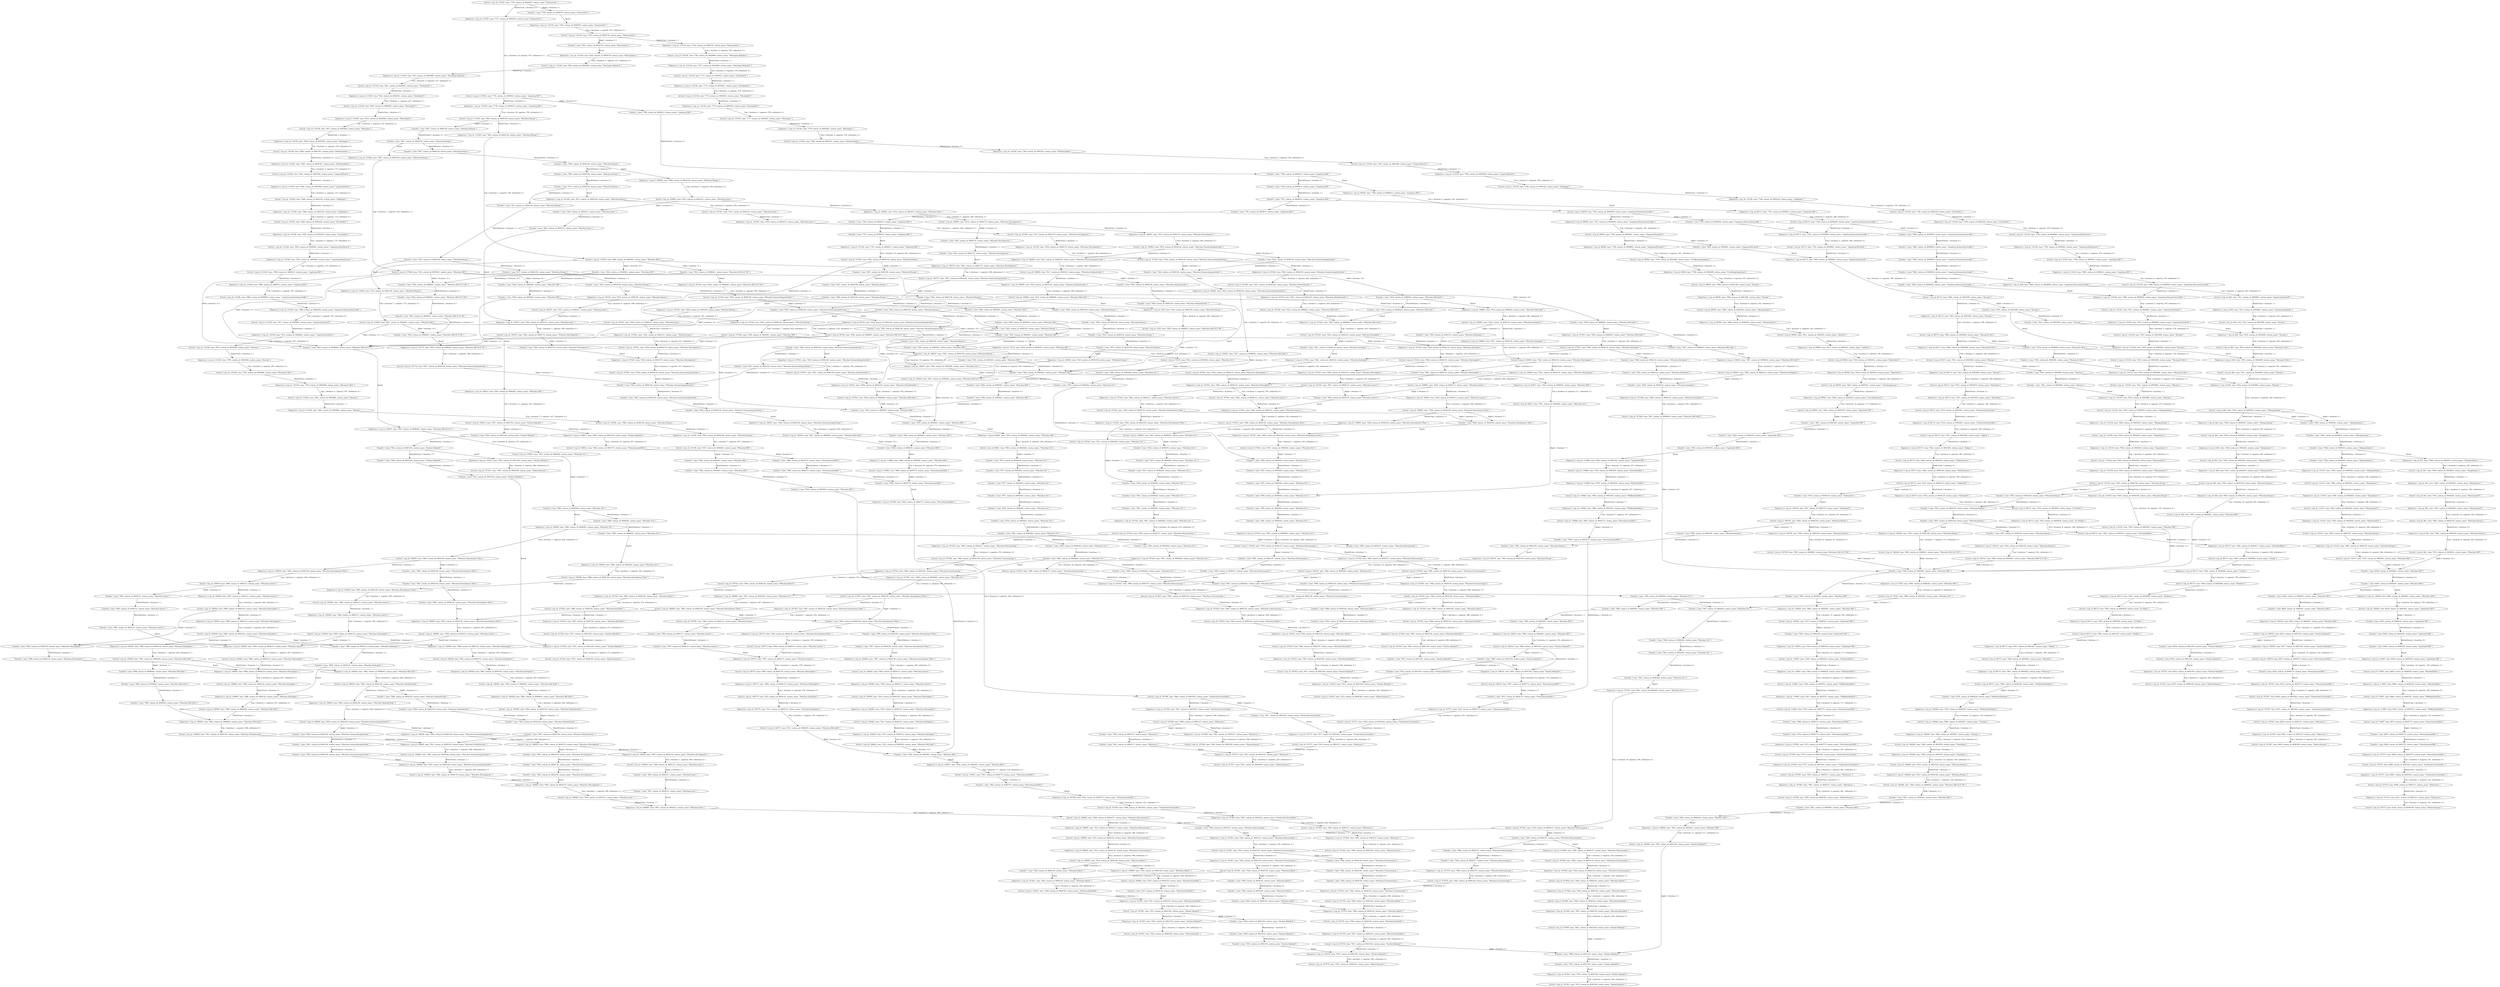 digraph {
    0 [ label = "Transfer { time: 7843, station_id: 8004128, station_name: \"München Donnersbergerbrücke\" }" ]
    1 [ label = "Transfer { time: 7827, station_id: 8004158, station_name: \"München-Pasing\" }" ]
    2 [ label = "Transfer { time: 7835, station_id: 8000261, station_name: \"München Hbf\" }" ]
    3 [ label = "Departure { trip_id: 661, time: 7946, station_id: 8000545, station_name: \"Althegnenberg\" }" ]
    4 [ label = "Transfer { time: 7946, station_id: 8000545, station_name: \"Althegnenberg\" }" ]
    5 [ label = "Arrival { trip_id: 661, time: 7948, station_id: 8002623, station_name: \"Haspelmoor\" }" ]
    6 [ label = "Departure { trip_id: 661, time: 7949, station_id: 8002623, station_name: \"Haspelmoor\" }" ]
    7 [ label = "Arrival { trip_id: 661, time: 7952, station_id: 8004204, station_name: \"Mammendorf\" }" ]
    8 [ label = "Departure { trip_id: 661, time: 7953, station_id: 8004204, station_name: \"Mammendorf\" }" ]
    9 [ label = "Arrival { trip_id: 661, time: 7965, station_id: 8004158, station_name: \"München-Pasing\" }" ]
    10 [ label = "Departure { trip_id: 661, time: 7965, station_id: 8004158, station_name: \"München-Pasing\" }" ]
    11 [ label = "Arrival { trip_id: 661, time: 7974, station_id: 8000261, station_name: \"München Hbf\" }" ]
    12 [ label = "Departure { trip_id: 664, time: 7808, station_id: 8000658, station_name: \"Augsburg Haunstetterstraße\" }" ]
    13 [ label = "Transfer { time: 7808, station_id: 8000658, station_name: \"Augsburg Haunstetterstraße\" }" ]
    14 [ label = "Arrival { trip_id: 664, time: 7811, station_id: 8000661, station_name: \"Augsburg-Hochzoll\" }" ]
    15 [ label = "Departure { trip_id: 664, time: 7812, station_id: 8000661, station_name: \"Augsburg-Hochzoll\" }" ]
    16 [ label = "Arrival { trip_id: 664, time: 7815, station_id: 8003299, station_name: \"Kissing\" }" ]
    17 [ label = "Departure { trip_id: 664, time: 7816, station_id: 8003299, station_name: \"Kissing\" }" ]
    18 [ label = "Transfer { time: 7816, station_id: 8003299, station_name: \"Kissing\" }" ]
    19 [ label = "Arrival { trip_id: 664, time: 7818, station_id: 8004008, station_name: \"Mering-St Afra\" }" ]
    20 [ label = "Departure { trip_id: 664, time: 7819, station_id: 8004008, station_name: \"Mering-St Afra\" }" ]
    21 [ label = "Transfer { time: 7819, station_id: 8004008, station_name: \"Mering-St Afra\" }" ]
    22 [ label = "Arrival { trip_id: 664, time: 7821, station_id: 8003982, station_name: \"Mering\" }" ]
    23 [ label = "Departure { trip_id: 664, time: 7822, station_id: 8003982, station_name: \"Mering\" }" ]
    24 [ label = "Transfer { time: 7822, station_id: 8003982, station_name: \"Mering\" }" ]
    25 [ label = "Arrival { trip_id: 664, time: 7825, station_id: 8000545, station_name: \"Althegnenberg\" }" ]
    26 [ label = "Departure { trip_id: 664, time: 7826, station_id: 8000545, station_name: \"Althegnenberg\" }" ]
    27 [ label = "Arrival { trip_id: 664, time: 7828, station_id: 8002623, station_name: \"Haspelmoor\" }" ]
    28 [ label = "Departure { trip_id: 664, time: 7829, station_id: 8002623, station_name: \"Haspelmoor\" }" ]
    29 [ label = "Arrival { trip_id: 664, time: 7832, station_id: 8004204, station_name: \"Mammendorf\" }" ]
    30 [ label = "Departure { trip_id: 664, time: 7833, station_id: 8004204, station_name: \"Mammendorf\" }" ]
    31 [ label = "Arrival { trip_id: 664, time: 7845, station_id: 8004158, station_name: \"München-Pasing\" }" ]
    32 [ label = "Departure { trip_id: 664, time: 7845, station_id: 8004158, station_name: \"München-Pasing\" }" ]
    33 [ label = "Arrival { trip_id: 664, time: 7855, station_id: 8000261, station_name: \"München Hbf\" }" ]
    34 [ label = "Transfer { time: 7832, station_id: 8098261, station_name: \"München Hbf Gl.27-36\" }" ]
    35 [ label = "Transfer { time: 7832, station_id: 8098261, station_name: \"München Hbf Gl.27-36\" }" ]
    36 [ label = "Departure { trip_id: 1250, time: 7820, station_id: 8004158, station_name: \"München-Pasing\" }" ]
    37 [ label = "Transfer { time: 7820, station_id: 8004158, station_name: \"München-Pasing\" }" ]
    38 [ label = "Arrival { trip_id: 1250, time: 7826, station_id: 8098261, station_name: \"München Hbf Gl.27-36\" }" ]
    39 [ label = "Transfer { time: 7830, station_id: 8000261, station_name: \"München Hbf\" }" ]
    40 [ label = "Transfer { time: 7843, station_id: 8004128, station_name: \"München Donnersbergerbrücke\" }" ]
    41 [ label = "Transfer { time: 7791, station_id: 8000013, station_name: \"Augsburg Hbf\" }" ]
    42 [ label = "Transfer { time: 7920, station_id: 8000261, station_name: \"München Hbf\" }" ]
    43 [ label = "Transfer { time: 7946, station_id: 8000545, station_name: \"Althegnenberg\" }" ]
    44 [ label = "Transfer { time: 7807, station_id: 8004158, station_name: \"München-Pasing\" }" ]
    45 [ label = "Transfer { time: 7835, station_id: 8000261, station_name: \"München Hbf\" }" ]
    46 [ label = "Departure { trip_id: 75135, time: 7834, station_id: 8000261, station_name: \"München Hbf\" }" ]
    47 [ label = "Transfer { time: 7834, station_id: 8000261, station_name: \"München Hbf\" }" ]
    48 [ label = "Arrival { trip_id: 75135, time: 7842, station_id: 8000262, station_name: \"München Ost\" }" ]
    49 [ label = "Transfer { time: 7877, station_id: 8000262, station_name: \"München Ost\" }" ]
    50 [ label = "Transfer { time: 7835, station_id: 8000262, station_name: \"München Ost\" }" ]
    51 [ label = "Transfer { time: 7848, station_id: 8000261, station_name: \"München Hbf\" }" ]
    52 [ label = "Transfer { time: 8000, station_id: 8000261, station_name: \"München Hbf\" }" ]
    53 [ label = "Departure { trip_id: 77293, time: 7880, station_id: 8000261, station_name: \"München Hbf\" }" ]
    54 [ label = "Transfer { time: 7880, station_id: 8000261, station_name: \"München Hbf\" }" ]
    55 [ label = "Arrival { trip_id: 77293, time: 7888, station_id: 8000262, station_name: \"München Ost\" }" ]
    56 [ label = "Transfer { time: 7890, station_id: 8000262, station_name: \"München Ost\" }" ]
    57 [ label = "Transfer { time: 8045, station_id: 8000183, station_name: \"Ingolstadt Hbf\" }" ]
    58 [ label = "Transfer { time: 7806, station_id: 8000658, station_name: \"Augsburg Haunstetterstraße\" }" ]
    59 [ label = "Transfer { time: 7806, station_id: 8000658, station_name: \"Augsburg Haunstetterstraße\" }" ]
    60 [ label = "Departure { trip_id: 89056, time: 7788, station_id: 8000013, station_name: \"Augsburg Hbf\" }" ]
    61 [ label = "Transfer { time: 7788, station_id: 8000013, station_name: \"Augsburg Hbf\" }" ]
    62 [ label = "Arrival { trip_id: 89056, time: 7790, station_id: 8000658, station_name: \"Augsburg Haunstetterstraße\" }" ]
    63 [ label = "Departure { trip_id: 89056, time: 7791, station_id: 8000658, station_name: \"Augsburg Haunstetterstraße\" }" ]
    64 [ label = "Arrival { trip_id: 89056, time: 7794, station_id: 8000661, station_name: \"Augsburg-Hochzoll\" }" ]
    65 [ label = "Departure { trip_id: 89056, time: 7794, station_id: 8000661, station_name: \"Augsburg-Hochzoll\" }" ]
    66 [ label = "Arrival { trip_id: 89056, time: 7797, station_id: 8002099, station_name: \"Friedberg(Augsburg)\" }" ]
    67 [ label = "Departure { trip_id: 89056, time: 7799, station_id: 8002099, station_name: \"Friedberg(Augsburg)\" }" ]
    68 [ label = "Arrival { trip_id: 89056, time: 7804, station_id: 8001382, station_name: \"Dasing\" }" ]
    69 [ label = "Departure { trip_id: 89056, time: 7804, station_id: 8001382, station_name: \"Dasing\" }" ]
    70 [ label = "Arrival { trip_id: 89056, time: 7808, station_id: 8004532, station_name: \"Obergriesbach\" }" ]
    71 [ label = "Departure { trip_id: 89056, time: 7808, station_id: 8004532, station_name: \"Obergriesbach\" }" ]
    72 [ label = "Arrival { trip_id: 89056, time: 7812, station_id: 8000452, station_name: \"Aichach\" }" ]
    73 [ label = "Departure { trip_id: 89056, time: 7813, station_id: 8000452, station_name: \"Aichach\" }" ]
    74 [ label = "Arrival { trip_id: 89056, time: 7818, station_id: 8004914, station_name: \"Radersdorf\" }" ]
    75 [ label = "Departure { trip_id: 89056, time: 7818, station_id: 8004914, station_name: \"Radersdorf\" }" ]
    76 [ label = "Arrival { trip_id: 89056, time: 7825, station_id: 8005432, station_name: \"Schrobenhausen\" }" ]
    77 [ label = "Departure { trip_id: 89056, time: 7828, station_id: 8005432, station_name: \"Schrobenhausen\" }" ]
    78 [ label = "Arrival { trip_id: 89056, time: 7844, station_id: 8000183, station_name: \"Ingolstadt Hbf\" }" ]
    79 [ label = "Transfer { time: 7806, station_id: 8000658, station_name: \"Augsburg Haunstetterstraße\" }" ]
    80 [ label = "Departure { trip_id: 89173, time: 7791, station_id: 8000013, station_name: \"Augsburg Hbf\" }" ]
    81 [ label = "Transfer { time: 7791, station_id: 8000013, station_name: \"Augsburg Hbf\" }" ]
    82 [ label = "Arrival { trip_id: 89173, time: 7794, station_id: 8000658, station_name: \"Augsburg Haunstetterstraße\" }" ]
    83 [ label = "Departure { trip_id: 89173, time: 7795, station_id: 8000658, station_name: \"Augsburg Haunstetterstraße\" }" ]
    84 [ label = "Transfer { time: 7795, station_id: 8000658, station_name: \"Augsburg Haunstetterstraße\" }" ]
    85 [ label = "Arrival { trip_id: 89173, time: 7797, station_id: 8000661, station_name: \"Augsburg-Hochzoll\" }" ]
    86 [ label = "Departure { trip_id: 89173, time: 7800, station_id: 8000661, station_name: \"Augsburg-Hochzoll\" }" ]
    87 [ label = "Transfer { time: 7800, station_id: 8000661, station_name: \"Augsburg-Hochzoll\" }" ]
    88 [ label = "Arrival { trip_id: 89173, time: 7805, station_id: 8003299, station_name: \"Kissing\" }" ]
    89 [ label = "Departure { trip_id: 89173, time: 7805, station_id: 8003299, station_name: \"Kissing\" }" ]
    90 [ label = "Arrival { trip_id: 89173, time: 7808, station_id: 8004008, station_name: \"Mering-St Afra\" }" ]
    91 [ label = "Departure { trip_id: 89173, time: 7808, station_id: 8004008, station_name: \"Mering-St Afra\" }" ]
    92 [ label = "Arrival { trip_id: 89173, time: 7811, station_id: 8003982, station_name: \"Mering\" }" ]
    93 [ label = "Departure { trip_id: 89173, time: 7812, station_id: 8003982, station_name: \"Mering\" }" ]
    94 [ label = "Arrival { trip_id: 89173, time: 7815, station_id: 8003979, station_name: \"Merching\" }" ]
    95 [ label = "Departure { trip_id: 89173, time: 7815, station_id: 8003979, station_name: \"Merching\" }" ]
    96 [ label = "Arrival { trip_id: 89173, time: 7818, station_id: 8005381, station_name: \"Schmiechen(Schwab)\" }" ]
    97 [ label = "Departure { trip_id: 89173, time: 7819, station_id: 8005381, station_name: \"Schmiechen(Schwab)\" }" ]
    98 [ label = "Arrival { trip_id: 89173, time: 7821, station_id: 8001683, station_name: \"Egling\" }" ]
    99 [ label = "Departure { trip_id: 89173, time: 7822, station_id: 8001683, station_name: \"Egling\" }" ]
    100 [ label = "Arrival { trip_id: 89173, time: 7826, station_id: 8006184, station_name: \"Walleshausen\" }" ]
    101 [ label = "Departure { trip_id: 89173, time: 7826, station_id: 8006184, station_name: \"Walleshausen\" }" ]
    102 [ label = "Arrival { trip_id: 89173, time: 7832, station_id: 8000119, station_name: \"Geltendorf\" }" ]
    103 [ label = "Departure { trip_id: 89173, time: 7833, station_id: 8000119, station_name: \"Geltendorf\" }" ]
    104 [ label = "Arrival { trip_id: 89173, time: 7835, station_id: 8005656, station_name: \"St Ottilien\" }" ]
    105 [ label = "Departure { trip_id: 89173, time: 7835, station_id: 8005656, station_name: \"St Ottilien\" }" ]
    106 [ label = "Arrival { trip_id: 89173, time: 7841, station_id: 8005417, station_name: \"Schondorf(Bay)\" }" ]
    107 [ label = "Departure { trip_id: 89173, time: 7842, station_id: 8005417, station_name: \"Schondorf(Bay)\" }" ]
    108 [ label = "Arrival { trip_id: 89173, time: 7845, station_id: 8006048, station_name: \"Utting\" }" ]
    109 [ label = "Departure { trip_id: 89173, time: 7846, station_id: 8006048, station_name: \"Utting\" }" ]
    110 [ label = "Arrival { trip_id: 89173, time: 7849, station_id: 8005086, station_name: \"Riederau\" }" ]
    111 [ label = "Departure { trip_id: 89173, time: 7850, station_id: 8005086, station_name: \"Riederau\" }" ]
    112 [ label = "Arrival { trip_id: 89173, time: 7852, station_id: 8005639, station_name: \"St Alban\" }" ]
    113 [ label = "Departure { trip_id: 89173, time: 7853, station_id: 8005639, station_name: \"St Alban\" }" ]
    114 [ label = "Arrival { trip_id: 89173, time: 7855, station_id: 8001447, station_name: \"Dießen\" }" ]
    115 [ label = "Departure { trip_id: 89173, time: 7857, station_id: 8001447, station_name: \"Dießen\" }" ]
    116 [ label = "Arrival { trip_id: 89173, time: 7860, station_id: 8004925, station_name: \"Raisting\" }" ]
    117 [ label = "Departure { trip_id: 89173, time: 7861, station_id: 8004925, station_name: \"Raisting\" }" ]
    118 [ label = "Arrival { trip_id: 89173, time: 7868, station_id: 8000220, station_name: \"Weilheim(Oberbay)\" }" ]
    119 [ label = "Transfer { time: 7827, station_id: 8004158, station_name: \"München-Pasing\" }" ]
    120 [ label = "Departure { trip_id: 92744, time: 7833, station_id: 8004128, station_name: \"München Donnersbergerbrücke\" }" ]
    121 [ label = "Transfer { time: 7833, station_id: 8004128, station_name: \"München Donnersbergerbrücke\" }" ]
    122 [ label = "Arrival { trip_id: 92744, time: 7836, station_id: 8098261, station_name: \"München Hbf Gl.27-36\" }" ]
    123 [ label = "Departure { trip_id: 92827, time: 7843, station_id: 8000261, station_name: \"München Hbf\" }" ]
    124 [ label = "Transfer { time: 7843, station_id: 8000261, station_name: \"München Hbf\" }" ]
    125 [ label = "Arrival { trip_id: 92827, time: 7851, station_id: 8000262, station_name: \"München Ost\" }" ]
    126 [ label = "Transfer { time: 7852, station_id: 8000262, station_name: \"München Ost\" }" ]
    127 [ label = "Departure { trip_id: 92891, time: 7855, station_id: 8000261, station_name: \"München Hbf\" }" ]
    128 [ label = "Transfer { time: 7855, station_id: 8000261, station_name: \"München Hbf\" }" ]
    129 [ label = "Arrival { trip_id: 92891, time: 7863, station_id: 8000262, station_name: \"München Ost\" }" ]
    130 [ label = "Transfer { time: 7857, station_id: 8000262, station_name: \"München Ost\" }" ]
    131 [ label = "Departure { trip_id: 105927, time: 7867, station_id: 8098262, station_name: \"München Hbf Gl.5-10\" }" ]
    132 [ label = "Transfer { time: 7867, station_id: 8098262, station_name: \"München Hbf Gl.5-10\" }" ]
    133 [ label = "Arrival { trip_id: 105927, time: 7875, station_id: 8000262, station_name: \"München Ost\" }" ]
    134 [ label = "Transfer { time: 7877, station_id: 8000262, station_name: \"München Ost\" }" ]
    135 [ label = "Departure { trip_id: 106207, time: 7825, station_id: 8004158, station_name: \"München-Pasing\" }" ]
    136 [ label = "Transfer { time: 7825, station_id: 8004158, station_name: \"München-Pasing\" }" ]
    137 [ label = "Arrival { trip_id: 106207, time: 7844, station_id: 8000262, station_name: \"München Ost\" }" ]
    138 [ label = "Transfer { time: 7837, station_id: 8000262, station_name: \"München Ost\" }" ]
    139 [ label = "Departure { trip_id: 106316, time: 7865, station_id: 8004158, station_name: \"München-Pasing\" }" ]
    140 [ label = "Transfer { time: 7865, station_id: 8004158, station_name: \"München-Pasing\" }" ]
    141 [ label = "Arrival { trip_id: 106316, time: 7884, station_id: 8000262, station_name: \"München Ost\" }" ]
    142 [ label = "Transfer { time: 7884, station_id: 8000262, station_name: \"München Ost\" }" ]
    143 [ label = "Transfer { time: 7878, station_id: 8000262, station_name: \"München Ost\" }" ]
    144 [ label = "Departure { trip_id: 106391, time: 7824, station_id: 8004128, station_name: \"München Donnersbergerbrücke\" }" ]
    145 [ label = "Transfer { time: 7824, station_id: 8004128, station_name: \"München Donnersbergerbrücke\" }" ]
    146 [ label = "Arrival { trip_id: 106391, time: 7827, station_id: 8098263, station_name: \"München Hbf (tief)\" }" ]
    147 [ label = "Transfer { time: 7892, station_id: 8004131, station_name: \"München Isartor\" }" ]
    148 [ label = "Transfer { time: 7898, station_id: 8000262, station_name: \"München Ost\" }" ]
    149 [ label = "Departure { trip_id: 106433, time: 7844, station_id: 8004128, station_name: \"München Donnersbergerbrücke\" }" ]
    150 [ label = "Transfer { time: 7844, station_id: 8004128, station_name: \"München Donnersbergerbrücke\" }" ]
    151 [ label = "Arrival { trip_id: 106433, time: 7847, station_id: 8098263, station_name: \"München Hbf (tief)\" }" ]
    152 [ label = "Departure { trip_id: 106433, time: 7847, station_id: 8098263, station_name: \"München Hbf (tief)\" }" ]
    153 [ label = "Transfer { time: 7847, station_id: 8098263, station_name: \"München Hbf (tief)\" }" ]
    154 [ label = "Arrival { trip_id: 106433, time: 7848, station_id: 8004132, station_name: \"München Karlsplatz\" }" ]
    155 [ label = "Transfer { time: 7849, station_id: 8004132, station_name: \"München Karlsplatz\" }" ]
    156 [ label = "Transfer { time: 7858, station_id: 8000262, station_name: \"München Ost\" }" ]
    157 [ label = "Transfer { time: 7852, station_id: 8004132, station_name: \"München Karlsplatz\" }" ]
    158 [ label = "Departure { trip_id: 106485, time: 7907, station_id: 8004136, station_name: \"München Rosenheimer Platz\" }" ]
    159 [ label = "Transfer { time: 7907, station_id: 8004136, station_name: \"München Rosenheimer Platz\" }" ]
    160 [ label = "Arrival { trip_id: 106485, time: 7908, station_id: 8004131, station_name: \"München Isartor\" }" ]
    161 [ label = "Departure { trip_id: 106485, time: 7909, station_id: 8004131, station_name: \"München Isartor\" }" ]
    162 [ label = "Arrival { trip_id: 106485, time: 7910, station_id: 8004135, station_name: \"München Marienplatz\" }" ]
    163 [ label = "Departure { trip_id: 106485, time: 7910, station_id: 8004135, station_name: \"München Marienplatz\" }" ]
    164 [ label = "Arrival { trip_id: 106485, time: 7911, station_id: 8004132, station_name: \"München Karlsplatz\" }" ]
    165 [ label = "Departure { trip_id: 106485, time: 7912, station_id: 8004132, station_name: \"München Karlsplatz\" }" ]
    166 [ label = "Arrival { trip_id: 106485, time: 7913, station_id: 8098263, station_name: \"München Hbf (tief)\" }" ]
    167 [ label = "Departure { trip_id: 106508, time: 7885, station_id: 8000262, station_name: \"München Ost\" }" ]
    168 [ label = "Transfer { time: 7885, station_id: 8000262, station_name: \"München Ost\" }" ]
    169 [ label = "Arrival { trip_id: 106508, time: 7886, station_id: 8004136, station_name: \"München Rosenheimer Platz\" }" ]
    170 [ label = "Departure { trip_id: 106508, time: 7887, station_id: 8004136, station_name: \"München Rosenheimer Platz\" }" ]
    171 [ label = "Arrival { trip_id: 106508, time: 7888, station_id: 8004131, station_name: \"München Isartor\" }" ]
    172 [ label = "Departure { trip_id: 106508, time: 7889, station_id: 8004131, station_name: \"München Isartor\" }" ]
    173 [ label = "Arrival { trip_id: 106508, time: 7890, station_id: 8004135, station_name: \"München Marienplatz\" }" ]
    174 [ label = "Departure { trip_id: 106508, time: 7890, station_id: 8004135, station_name: \"München Marienplatz\" }" ]
    175 [ label = "Arrival { trip_id: 106508, time: 7891, station_id: 8004132, station_name: \"München Karlsplatz\" }" ]
    176 [ label = "Departure { trip_id: 106508, time: 7892, station_id: 8004132, station_name: \"München Karlsplatz\" }" ]
    177 [ label = "Arrival { trip_id: 106508, time: 7893, station_id: 8098263, station_name: \"München Hbf (tief)\" }" ]
    178 [ label = "Departure { trip_id: 106508, time: 7893, station_id: 8098263, station_name: \"München Hbf (tief)\" }" ]
    179 [ label = "Arrival { trip_id: 106508, time: 7895, station_id: 8004129, station_name: \"München Hackerbrücke\" }" ]
    180 [ label = "Transfer { time: 7878, station_id: 8000262, station_name: \"München Ost\" }" ]
    181 [ label = "Departure { trip_id: 106639, time: 7883, station_id: 8000262, station_name: \"München Ost\" }" ]
    182 [ label = "Transfer { time: 7883, station_id: 8000262, station_name: \"München Ost\" }" ]
    183 [ label = "Arrival { trip_id: 106639, time: 7884, station_id: 8004136, station_name: \"München Rosenheimer Platz\" }" ]
    184 [ label = "Departure { trip_id: 106639, time: 7885, station_id: 8004136, station_name: \"München Rosenheimer Platz\" }" ]
    185 [ label = "Arrival { trip_id: 106639, time: 7886, station_id: 8004131, station_name: \"München Isartor\" }" ]
    186 [ label = "Departure { trip_id: 106639, time: 7887, station_id: 8004131, station_name: \"München Isartor\" }" ]
    187 [ label = "Arrival { trip_id: 106639, time: 7888, station_id: 8004135, station_name: \"München Marienplatz\" }" ]
    188 [ label = "Departure { trip_id: 106639, time: 7888, station_id: 8004135, station_name: \"München Marienplatz\" }" ]
    189 [ label = "Arrival { trip_id: 106639, time: 7890, station_id: 8004132, station_name: \"München Karlsplatz\" }" ]
    190 [ label = "Departure { trip_id: 106639, time: 7890, station_id: 8004132, station_name: \"München Karlsplatz\" }" ]
    191 [ label = "Arrival { trip_id: 106639, time: 7891, station_id: 8098263, station_name: \"München Hbf (tief)\" }" ]
    192 [ label = "Departure { trip_id: 106639, time: 7892, station_id: 8098263, station_name: \"München Hbf (tief)\" }" ]
    193 [ label = "Arrival { trip_id: 106639, time: 7893, station_id: 8004129, station_name: \"München Hackerbrücke\" }" ]
    194 [ label = "Departure { trip_id: 106639, time: 7893, station_id: 8004129, station_name: \"München Hackerbrücke\" }" ]
    195 [ label = "Arrival { trip_id: 106639, time: 7894, station_id: 8004128, station_name: \"München Donnersbergerbrücke\" }" ]
    196 [ label = "Departure { trip_id: 106639, time: 7895, station_id: 8004128, station_name: \"München Donnersbergerbrücke\" }" ]
    197 [ label = "Arrival { trip_id: 106639, time: 7896, station_id: 8004179, station_name: \"München Hirschgarten\" }" ]
    198 [ label = "Departure { trip_id: 106639, time: 7897, station_id: 8004179, station_name: \"München Hirschgarten\" }" ]
    199 [ label = "Arrival { trip_id: 106639, time: 7898, station_id: 8004151, station_name: \"München-Laim\" }" ]
    200 [ label = "Departure { trip_id: 106707, time: 7818, station_id: 8004158, station_name: \"München-Pasing\" }" ]
    201 [ label = "Transfer { time: 7818, station_id: 8004158, station_name: \"München-Pasing\" }" ]
    202 [ label = "Arrival { trip_id: 106707, time: 7821, station_id: 8004151, station_name: \"München-Laim\" }" ]
    203 [ label = "Departure { trip_id: 106707, time: 7822, station_id: 8004151, station_name: \"München-Laim\" }" ]
    204 [ label = "Transfer { time: 7822, station_id: 8004151, station_name: \"München-Laim\" }" ]
    205 [ label = "Arrival { trip_id: 106707, time: 7823, station_id: 8004179, station_name: \"München Hirschgarten\" }" ]
    206 [ label = "Departure { trip_id: 106707, time: 7824, station_id: 8004179, station_name: \"München Hirschgarten\" }" ]
    207 [ label = "Transfer { time: 7824, station_id: 8004179, station_name: \"München Hirschgarten\" }" ]
    208 [ label = "Arrival { trip_id: 106707, time: 7825, station_id: 8004128, station_name: \"München Donnersbergerbrücke\" }" ]
    209 [ label = "Departure { trip_id: 106775, time: 7905, station_id: 8004136, station_name: \"München Rosenheimer Platz\" }" ]
    210 [ label = "Transfer { time: 7905, station_id: 8004136, station_name: \"München Rosenheimer Platz\" }" ]
    211 [ label = "Arrival { trip_id: 106775, time: 7906, station_id: 8004131, station_name: \"München Isartor\" }" ]
    212 [ label = "Departure { trip_id: 106775, time: 7907, station_id: 8004131, station_name: \"München Isartor\" }" ]
    213 [ label = "Transfer { time: 7907, station_id: 8004131, station_name: \"München Isartor\" }" ]
    214 [ label = "Arrival { trip_id: 106775, time: 7908, station_id: 8004135, station_name: \"München Marienplatz\" }" ]
    215 [ label = "Departure { trip_id: 106775, time: 7908, station_id: 8004135, station_name: \"München Marienplatz\" }" ]
    216 [ label = "Arrival { trip_id: 106775, time: 7910, station_id: 8004132, station_name: \"München Karlsplatz\" }" ]
    217 [ label = "Departure { trip_id: 106775, time: 7910, station_id: 8004132, station_name: \"München Karlsplatz\" }" ]
    218 [ label = "Arrival { trip_id: 106775, time: 7911, station_id: 8098263, station_name: \"München Hbf (tief)\" }" ]
    219 [ label = "Transfer { time: 7904, station_id: 8004179, station_name: \"München Hirschgarten\" }" ]
    220 [ label = "Transfer { time: 7888, station_id: 8000262, station_name: \"München Ost\" }" ]
    221 [ label = "Transfer { time: 7853, station_id: 8004158, station_name: \"München-Pasing\" }" ]
    222 [ label = "Transfer { time: 7898, station_id: 8004129, station_name: \"München Hackerbrücke\" }" ]
    223 [ label = "Transfer { time: 7899, station_id: 8098263, station_name: \"München Hbf (tief)\" }" ]
    224 [ label = "Transfer { time: 7904, station_id: 8004131, station_name: \"München Isartor\" }" ]
    225 [ label = "Transfer { time: 7906, station_id: 8004136, station_name: \"München Rosenheimer Platz\" }" ]
    226 [ label = "Departure { trip_id: 106993, time: 7809, station_id: 8004158, station_name: \"München-Pasing\" }" ]
    227 [ label = "Transfer { time: 7809, station_id: 8004158, station_name: \"München-Pasing\" }" ]
    228 [ label = "Arrival { trip_id: 106993, time: 7812, station_id: 8004151, station_name: \"München-Laim\" }" ]
    229 [ label = "Departure { trip_id: 106993, time: 7812, station_id: 8004151, station_name: \"München-Laim\" }" ]
    230 [ label = "Arrival { trip_id: 106993, time: 7814, station_id: 8004179, station_name: \"München Hirschgarten\" }" ]
    231 [ label = "Departure { trip_id: 106993, time: 7814, station_id: 8004179, station_name: \"München Hirschgarten\" }" ]
    232 [ label = "Arrival { trip_id: 106993, time: 7816, station_id: 8004128, station_name: \"München Donnersbergerbrücke\" }" ]
    233 [ label = "Departure { trip_id: 106993, time: 7816, station_id: 8004128, station_name: \"München Donnersbergerbrücke\" }" ]
    234 [ label = "Arrival { trip_id: 106993, time: 7817, station_id: 8004129, station_name: \"München Hackerbrücke\" }" ]
    235 [ label = "Departure { trip_id: 106993, time: 7818, station_id: 8004129, station_name: \"München Hackerbrücke\" }" ]
    236 [ label = "Arrival { trip_id: 106993, time: 7819, station_id: 8098263, station_name: \"München Hbf (tief)\" }" ]
    237 [ label = "Departure { trip_id: 106993, time: 7819, station_id: 8098263, station_name: \"München Hbf (tief)\" }" ]
    238 [ label = "Transfer { time: 7819, station_id: 8098263, station_name: \"München Hbf (tief)\" }" ]
    239 [ label = "Arrival { trip_id: 106993, time: 7820, station_id: 8004132, station_name: \"München Karlsplatz\" }" ]
    240 [ label = "Departure { trip_id: 106993, time: 7821, station_id: 8004132, station_name: \"München Karlsplatz\" }" ]
    241 [ label = "Arrival { trip_id: 106993, time: 7822, station_id: 8004135, station_name: \"München Marienplatz\" }" ]
    242 [ label = "Departure { trip_id: 106993, time: 7823, station_id: 8004135, station_name: \"München Marienplatz\" }" ]
    243 [ label = "Arrival { trip_id: 106993, time: 7824, station_id: 8004131, station_name: \"München Isartor\" }" ]
    244 [ label = "Departure { trip_id: 106993, time: 7824, station_id: 8004131, station_name: \"München Isartor\" }" ]
    245 [ label = "Arrival { trip_id: 106993, time: 7826, station_id: 8004136, station_name: \"München Rosenheimer Platz\" }" ]
    246 [ label = "Departure { trip_id: 106993, time: 7826, station_id: 8004136, station_name: \"München Rosenheimer Platz\" }" ]
    247 [ label = "Arrival { trip_id: 106993, time: 7827, station_id: 8000262, station_name: \"München Ost\" }" ]
    248 [ label = "Departure { trip_id: 107041, time: 7829, station_id: 8004158, station_name: \"München-Pasing\" }" ]
    249 [ label = "Transfer { time: 7829, station_id: 8004158, station_name: \"München-Pasing\" }" ]
    250 [ label = "Arrival { trip_id: 107041, time: 7832, station_id: 8004151, station_name: \"München-Laim\" }" ]
    251 [ label = "Departure { trip_id: 107041, time: 7832, station_id: 8004151, station_name: \"München-Laim\" }" ]
    252 [ label = "Arrival { trip_id: 107041, time: 7834, station_id: 8004179, station_name: \"München Hirschgarten\" }" ]
    253 [ label = "Departure { trip_id: 107041, time: 7834, station_id: 8004179, station_name: \"München Hirschgarten\" }" ]
    254 [ label = "Transfer { time: 7834, station_id: 8004179, station_name: \"München Hirschgarten\" }" ]
    255 [ label = "Arrival { trip_id: 107041, time: 7836, station_id: 8004128, station_name: \"München Donnersbergerbrücke\" }" ]
    256 [ label = "Departure { trip_id: 107041, time: 7836, station_id: 8004128, station_name: \"München Donnersbergerbrücke\" }" ]
    257 [ label = "Transfer { time: 7836, station_id: 8004128, station_name: \"München Donnersbergerbrücke\" }" ]
    258 [ label = "Arrival { trip_id: 107041, time: 7837, station_id: 8004129, station_name: \"München Hackerbrücke\" }" ]
    259 [ label = "Departure { trip_id: 107041, time: 7838, station_id: 8004129, station_name: \"München Hackerbrücke\" }" ]
    260 [ label = "Transfer { time: 7838, station_id: 8004129, station_name: \"München Hackerbrücke\" }" ]
    261 [ label = "Arrival { trip_id: 107041, time: 7839, station_id: 8098263, station_name: \"München Hbf (tief)\" }" ]
    262 [ label = "Departure { trip_id: 107041, time: 7839, station_id: 8098263, station_name: \"München Hbf (tief)\" }" ]
    263 [ label = "Transfer { time: 7839, station_id: 8098263, station_name: \"München Hbf (tief)\" }" ]
    264 [ label = "Arrival { trip_id: 107041, time: 7840, station_id: 8004132, station_name: \"München Karlsplatz\" }" ]
    265 [ label = "Departure { trip_id: 107041, time: 7841, station_id: 8004132, station_name: \"München Karlsplatz\" }" ]
    266 [ label = "Transfer { time: 7841, station_id: 8004132, station_name: \"München Karlsplatz\" }" ]
    267 [ label = "Arrival { trip_id: 107041, time: 7842, station_id: 8004135, station_name: \"München Marienplatz\" }" ]
    268 [ label = "Departure { trip_id: 107041, time: 7843, station_id: 8004135, station_name: \"München Marienplatz\" }" ]
    269 [ label = "Transfer { time: 7843, station_id: 8004135, station_name: \"München Marienplatz\" }" ]
    270 [ label = "Arrival { trip_id: 107041, time: 7844, station_id: 8004131, station_name: \"München Isartor\" }" ]
    271 [ label = "Departure { trip_id: 107041, time: 7844, station_id: 8004131, station_name: \"München Isartor\" }" ]
    272 [ label = "Transfer { time: 7844, station_id: 8004131, station_name: \"München Isartor\" }" ]
    273 [ label = "Arrival { trip_id: 107041, time: 7846, station_id: 8004136, station_name: \"München Rosenheimer Platz\" }" ]
    274 [ label = "Departure { trip_id: 107041, time: 7846, station_id: 8004136, station_name: \"München Rosenheimer Platz\" }" ]
    275 [ label = "Transfer { time: 7846, station_id: 8004136, station_name: \"München Rosenheimer Platz\" }" ]
    276 [ label = "Arrival { trip_id: 107041, time: 7847, station_id: 8000262, station_name: \"München Ost\" }" ]
    277 [ label = "Transfer { time: 7813, station_id: 8004158, station_name: \"München-Pasing\" }" ]
    278 [ label = "Departure { trip_id: 107102, time: 7822, station_id: 8098261, station_name: \"München Hbf Gl.27-36\" }" ]
    279 [ label = "Transfer { time: 7822, station_id: 8098261, station_name: \"München Hbf Gl.27-36\" }" ]
    280 [ label = "Arrival { trip_id: 107102, time: 7824, station_id: 8004128, station_name: \"München Donnersbergerbrücke\" }" ]
    281 [ label = "Transfer { time: 7833, station_id: 8004158, station_name: \"München-Pasing\" }" ]
    282 [ label = "Transfer { time: 7853, station_id: 8004158, station_name: \"München-Pasing\" }" ]
    283 [ label = "Transfer { time: 7874, station_id: 8000262, station_name: \"München Ost\" }" ]
    284 [ label = "Transfer { time: 7900, station_id: 8004128, station_name: \"München Donnersbergerbrücke\" }" ]
    285 [ label = "Transfer { time: 7901, station_id: 8004129, station_name: \"München Hackerbrücke\" }" ]
    286 [ label = "Transfer { time: 7890, station_id: 8004136, station_name: \"München Rosenheimer Platz\" }" ]
    287 [ label = "Transfer { time: 7894, station_id: 8000262, station_name: \"München Ost\" }" ]
    288 [ label = "Departure { trip_id: 107245, time: 7813, station_id: 8004158, station_name: \"München-Pasing\" }" ]
    289 [ label = "Transfer { time: 7813, station_id: 8004158, station_name: \"München-Pasing\" }" ]
    290 [ label = "Arrival { trip_id: 107245, time: 7815, station_id: 8004151, station_name: \"München-Laim\" }" ]
    291 [ label = "Departure { trip_id: 107245, time: 7816, station_id: 8004151, station_name: \"München-Laim\" }" ]
    292 [ label = "Arrival { trip_id: 107245, time: 7817, station_id: 8004179, station_name: \"München Hirschgarten\" }" ]
    293 [ label = "Departure { trip_id: 107245, time: 7818, station_id: 8004179, station_name: \"München Hirschgarten\" }" ]
    294 [ label = "Arrival { trip_id: 107245, time: 7819, station_id: 8004128, station_name: \"München Donnersbergerbrücke\" }" ]
    295 [ label = "Departure { trip_id: 107245, time: 7820, station_id: 8004128, station_name: \"München Donnersbergerbrücke\" }" ]
    296 [ label = "Arrival { trip_id: 107245, time: 7821, station_id: 8004129, station_name: \"München Hackerbrücke\" }" ]
    297 [ label = "Departure { trip_id: 107245, time: 7821, station_id: 8004129, station_name: \"München Hackerbrücke\" }" ]
    298 [ label = "Arrival { trip_id: 107245, time: 7823, station_id: 8098263, station_name: \"München Hbf (tief)\" }" ]
    299 [ label = "Departure { trip_id: 107245, time: 7823, station_id: 8098263, station_name: \"München Hbf (tief)\" }" ]
    300 [ label = "Transfer { time: 7823, station_id: 8098263, station_name: \"München Hbf (tief)\" }" ]
    301 [ label = "Arrival { trip_id: 107245, time: 7824, station_id: 8004132, station_name: \"München Karlsplatz\" }" ]
    302 [ label = "Departure { trip_id: 107245, time: 7825, station_id: 8004132, station_name: \"München Karlsplatz\" }" ]
    303 [ label = "Transfer { time: 7825, station_id: 8004132, station_name: \"München Karlsplatz\" }" ]
    304 [ label = "Arrival { trip_id: 107245, time: 7826, station_id: 8004135, station_name: \"München Marienplatz\" }" ]
    305 [ label = "Departure { trip_id: 107245, time: 7826, station_id: 8004135, station_name: \"München Marienplatz\" }" ]
    306 [ label = "Arrival { trip_id: 107245, time: 7827, station_id: 8004131, station_name: \"München Isartor\" }" ]
    307 [ label = "Departure { trip_id: 107245, time: 7828, station_id: 8004131, station_name: \"München Isartor\" }" ]
    308 [ label = "Arrival { trip_id: 107245, time: 7829, station_id: 8004136, station_name: \"München Rosenheimer Platz\" }" ]
    309 [ label = "Departure { trip_id: 107245, time: 7830, station_id: 8004136, station_name: \"München Rosenheimer Platz\" }" ]
    310 [ label = "Arrival { trip_id: 107245, time: 7831, station_id: 8000262, station_name: \"München Ost\" }" ]
    311 [ label = "Transfer { time: 7834, station_id: 8000262, station_name: \"München Ost\" }" ]
    312 [ label = "Transfer { time: 7849, station_id: 8000262, station_name: \"München Ost\" }" ]
    313 [ label = "Departure { trip_id: 107268, time: 7856, station_id: 8004132, station_name: \"München Karlsplatz\" }" ]
    314 [ label = "Transfer { time: 7856, station_id: 8004132, station_name: \"München Karlsplatz\" }" ]
    315 [ label = "Arrival { trip_id: 107268, time: 7857, station_id: 8098263, station_name: \"München Hbf (tief)\" }" ]
    316 [ label = "Transfer { time: 7821, station_id: 8004128, station_name: \"München Donnersbergerbrücke\" }" ]
    317 [ label = "Transfer { time: 7823, station_id: 8004179, station_name: \"München Hirschgarten\" }" ]
    318 [ label = "Transfer { time: 7829, station_id: 8004158, station_name: \"München-Pasing\" }" ]
    319 [ label = "Departure { trip_id: 107367, time: 7889, station_id: 8000262, station_name: \"München Ost\" }" ]
    320 [ label = "Transfer { time: 7889, station_id: 8000262, station_name: \"München Ost\" }" ]
    321 [ label = "Arrival { trip_id: 107367, time: 7891, station_id: 8004136, station_name: \"München Rosenheimer Platz\" }" ]
    322 [ label = "Departure { trip_id: 107367, time: 7891, station_id: 8004136, station_name: \"München Rosenheimer Platz\" }" ]
    323 [ label = "Transfer { time: 7891, station_id: 8004136, station_name: \"München Rosenheimer Platz\" }" ]
    324 [ label = "Arrival { trip_id: 107367, time: 7892, station_id: 8004131, station_name: \"München Isartor\" }" ]
    325 [ label = "Transfer { time: 7893, station_id: 8004131, station_name: \"München Isartor\" }" ]
    326 [ label = "Transfer { time: 7895, station_id: 8004135, station_name: \"München Marienplatz\" }" ]
    327 [ label = "Transfer { time: 7896, station_id: 8004132, station_name: \"München Karlsplatz\" }" ]
    328 [ label = "Transfer { time: 7898, station_id: 8098263, station_name: \"München Hbf (tief)\" }" ]
    329 [ label = "Transfer { time: 7899, station_id: 8004129, station_name: \"München Hackerbrücke\" }" ]
    330 [ label = "Transfer { time: 7901, station_id: 8004128, station_name: \"München Donnersbergerbrücke\" }" ]
    331 [ label = "Transfer { time: 7903, station_id: 8004179, station_name: \"München Hirschgarten\" }" ]
    332 [ label = "Transfer { time: 7905, station_id: 8004151, station_name: \"München-Laim\" }" ]
    333 [ label = "Transfer { time: 7949, station_id: 8001354, station_name: \"Dachau Bahnhof\" }" ]
    334 [ label = "Transfer { time: 7896, station_id: 8004140, station_name: \"München-Allach\" }" ]
    335 [ label = "Transfer { time: 7898, station_id: 8004139, station_name: \"München-Untermenzing\" }" ]
    336 [ label = "Transfer { time: 7900, station_id: 8004157, station_name: \"München-Obermenzing\" }" ]
    337 [ label = "Transfer { time: 7841, station_id: 8000262, station_name: \"München Ost\" }" ]
    338 [ label = "Departure { trip_id: 107445, time: 7861, station_id: 8000262, station_name: \"München Ost\" }" ]
    339 [ label = "Transfer { time: 7861, station_id: 8000262, station_name: \"München Ost\" }" ]
    340 [ label = "Arrival { trip_id: 107445, time: 7879, station_id: 8004157, station_name: \"München-Obermenzing\" }" ]
    341 [ label = "Departure { trip_id: 107445, time: 7880, station_id: 8004157, station_name: \"München-Obermenzing\" }" ]
    342 [ label = "Transfer { time: 7880, station_id: 8004157, station_name: \"München-Obermenzing\" }" ]
    343 [ label = "Arrival { trip_id: 107445, time: 7882, station_id: 8004139, station_name: \"München-Untermenzing\" }" ]
    344 [ label = "Departure { trip_id: 107445, time: 7882, station_id: 8004139, station_name: \"München-Untermenzing\" }" ]
    345 [ label = "Arrival { trip_id: 107445, time: 7884, station_id: 8004140, station_name: \"München-Allach\" }" ]
    346 [ label = "Departure { trip_id: 107445, time: 7884, station_id: 8004140, station_name: \"München-Allach\" }" ]
    347 [ label = "Arrival { trip_id: 107445, time: 7886, station_id: 8004150, station_name: \"München-Karlsfeld\" }" ]
    348 [ label = "Departure { trip_id: 107445, time: 7887, station_id: 8004150, station_name: \"München-Karlsfeld\" }" ]
    349 [ label = "Arrival { trip_id: 107445, time: 7891, station_id: 8001354, station_name: \"Dachau Bahnhof\" }" ]
    350 [ label = "Departure { trip_id: 107469, time: 7940, station_id: 8004157, station_name: \"München-Obermenzing\" }" ]
    351 [ label = "Transfer { time: 7940, station_id: 8004157, station_name: \"München-Obermenzing\" }" ]
    352 [ label = "Arrival { trip_id: 107469, time: 7942, station_id: 8004139, station_name: \"München-Untermenzing\" }" ]
    353 [ label = "Departure { trip_id: 107469, time: 7942, station_id: 8004139, station_name: \"München-Untermenzing\" }" ]
    354 [ label = "Transfer { time: 7942, station_id: 8004139, station_name: \"München-Untermenzing\" }" ]
    355 [ label = "Arrival { trip_id: 107469, time: 7944, station_id: 8004140, station_name: \"München-Allach\" }" ]
    356 [ label = "Departure { trip_id: 107469, time: 7944, station_id: 8004140, station_name: \"München-Allach\" }" ]
    357 [ label = "Transfer { time: 7944, station_id: 8004140, station_name: \"München-Allach\" }" ]
    358 [ label = "Arrival { trip_id: 107469, time: 7946, station_id: 8004150, station_name: \"München-Karlsfeld\" }" ]
    359 [ label = "Departure { trip_id: 107469, time: 7947, station_id: 8004150, station_name: \"München-Karlsfeld\" }" ]
    360 [ label = "Arrival { trip_id: 107469, time: 7951, station_id: 8001354, station_name: \"Dachau Bahnhof\" }" ]
    361 [ label = "Departure { trip_id: 107476, time: 7940, station_id: 8004157, station_name: \"München-Obermenzing\" }" ]
    362 [ label = "Transfer { time: 7940, station_id: 8004157, station_name: \"München-Obermenzing\" }" ]
    363 [ label = "Arrival { trip_id: 107476, time: 7942, station_id: 8004139, station_name: \"München-Untermenzing\" }" ]
    364 [ label = "Departure { trip_id: 107476, time: 7942, station_id: 8004139, station_name: \"München-Untermenzing\" }" ]
    365 [ label = "Transfer { time: 7942, station_id: 8004139, station_name: \"München-Untermenzing\" }" ]
    366 [ label = "Arrival { trip_id: 107476, time: 7944, station_id: 8004140, station_name: \"München-Allach\" }" ]
    367 [ label = "Departure { trip_id: 107476, time: 7944, station_id: 8004140, station_name: \"München-Allach\" }" ]
    368 [ label = "Transfer { time: 7944, station_id: 8004140, station_name: \"München-Allach\" }" ]
    369 [ label = "Arrival { trip_id: 107476, time: 7946, station_id: 8004150, station_name: \"München-Karlsfeld\" }" ]
    370 [ label = "Departure { trip_id: 107476, time: 7947, station_id: 8004150, station_name: \"München-Karlsfeld\" }" ]
    371 [ label = "Arrival { trip_id: 107476, time: 7951, station_id: 8001354, station_name: \"Dachau Bahnhof\" }" ]
    372 [ label = "Departure { trip_id: 107476, time: 7952, station_id: 8001354, station_name: \"Dachau Bahnhof\" }" ]
    373 [ label = "Transfer { time: 7952, station_id: 8001354, station_name: \"Dachau Bahnhof\" }" ]
    374 [ label = "Arrival { trip_id: 107476, time: 7955, station_id: 8006189, station_name: \"Hebertshausen\" }" ]
    375 [ label = "Departure { trip_id: 107491, time: 7901, station_id: 8000262, station_name: \"München Ost\" }" ]
    376 [ label = "Transfer { time: 7901, station_id: 8000262, station_name: \"München Ost\" }" ]
    377 [ label = "Arrival { trip_id: 107491, time: 7919, station_id: 8004157, station_name: \"München-Obermenzing\" }" ]
    378 [ label = "Departure { trip_id: 107491, time: 7920, station_id: 8004157, station_name: \"München-Obermenzing\" }" ]
    379 [ label = "Transfer { time: 7920, station_id: 8004157, station_name: \"München-Obermenzing\" }" ]
    380 [ label = "Arrival { trip_id: 107491, time: 7922, station_id: 8004139, station_name: \"München-Untermenzing\" }" ]
    381 [ label = "Departure { trip_id: 107491, time: 7922, station_id: 8004139, station_name: \"München-Untermenzing\" }" ]
    382 [ label = "Arrival { trip_id: 107491, time: 7924, station_id: 8004140, station_name: \"München-Allach\" }" ]
    383 [ label = "Departure { trip_id: 107491, time: 7924, station_id: 8004140, station_name: \"München-Allach\" }" ]
    384 [ label = "Transfer { time: 7924, station_id: 8004140, station_name: \"München-Allach\" }" ]
    385 [ label = "Arrival { trip_id: 107491, time: 7926, station_id: 8004150, station_name: \"München-Karlsfeld\" }" ]
    386 [ label = "Departure { trip_id: 107491, time: 7927, station_id: 8004150, station_name: \"München-Karlsfeld\" }" ]
    387 [ label = "Transfer { time: 7927, station_id: 8004150, station_name: \"München-Karlsfeld\" }" ]
    388 [ label = "Arrival { trip_id: 107491, time: 7931, station_id: 8001354, station_name: \"Dachau Bahnhof\" }" ]
    389 [ label = "Departure { trip_id: 107491, time: 7932, station_id: 8001354, station_name: \"Dachau Bahnhof\" }" ]
    390 [ label = "Arrival { trip_id: 107491, time: 7935, station_id: 8006189, station_name: \"Hebertshausen\" }" ]
    391 [ label = "Departure { trip_id: 107524, time: 7841, station_id: 8000262, station_name: \"München Ost\" }" ]
    392 [ label = "Transfer { time: 7841, station_id: 8000262, station_name: \"München Ost\" }" ]
    393 [ label = "Arrival { trip_id: 107524, time: 7859, station_id: 8004157, station_name: \"München-Obermenzing\" }" ]
    394 [ label = "Departure { trip_id: 107524, time: 7860, station_id: 8004157, station_name: \"München-Obermenzing\" }" ]
    395 [ label = "Arrival { trip_id: 107524, time: 7862, station_id: 8004139, station_name: \"München-Untermenzing\" }" ]
    396 [ label = "Departure { trip_id: 107524, time: 7862, station_id: 8004139, station_name: \"München-Untermenzing\" }" ]
    397 [ label = "Arrival { trip_id: 107524, time: 7864, station_id: 8004140, station_name: \"München-Allach\" }" ]
    398 [ label = "Departure { trip_id: 107524, time: 7864, station_id: 8004140, station_name: \"München-Allach\" }" ]
    399 [ label = "Arrival { trip_id: 107524, time: 7866, station_id: 8004150, station_name: \"München-Karlsfeld\" }" ]
    400 [ label = "Departure { trip_id: 107524, time: 7867, station_id: 8004150, station_name: \"München-Karlsfeld\" }" ]
    401 [ label = "Arrival { trip_id: 107524, time: 7871, station_id: 8001354, station_name: \"Dachau Bahnhof\" }" ]
    402 [ label = "Departure { trip_id: 107524, time: 7872, station_id: 8001354, station_name: \"Dachau Bahnhof\" }" ]
    403 [ label = "Transfer { time: 7872, station_id: 8001354, station_name: \"Dachau Bahnhof\" }" ]
    404 [ label = "Arrival { trip_id: 107524, time: 7875, station_id: 8006189, station_name: \"Hebertshausen\" }" ]
    405 [ label = "Departure { trip_id: 107532, time: 8032, station_id: 8001354, station_name: \"Dachau Bahnhof\" }" ]
    406 [ label = "Transfer { time: 8032, station_id: 8001354, station_name: \"Dachau Bahnhof\" }" ]
    407 [ label = "Arrival { trip_id: 107532, time: 8035, station_id: 8006189, station_name: \"Hebertshausen\" }" ]
    408 [ label = "Transfer { time: 7849, station_id: 8001354, station_name: \"Dachau Bahnhof\" }" ]
    409 [ label = "Transfer { time: 7881, station_id: 8000262, station_name: \"München Ost\" }" ]
    410 [ label = "Transfer { time: 7869, station_id: 8001354, station_name: \"Dachau Bahnhof\" }" ]
    411 [ label = "Transfer { time: 7901, station_id: 8000262, station_name: \"München Ost\" }" ]
    412 [ label = "Departure { trip_id: 107564, time: 7952, station_id: 8004775, station_name: \"Petershausen(Obb)\" }" ]
    413 [ label = "Transfer { time: 7952, station_id: 8004775, station_name: \"Petershausen(Obb)\" }" ]
    414 [ label = "Arrival { trip_id: 107564, time: 7956, station_id: 8001922, station_name: \"Vierkirchen-Esterhofen\" }" ]
    415 [ label = "Departure { trip_id: 107564, time: 7957, station_id: 8001922, station_name: \"Vierkirchen-Esterhofen\" }" ]
    416 [ label = "Arrival { trip_id: 107564, time: 7959, station_id: 8005127, station_name: \"Röhrmoos\" }" ]
    417 [ label = "Departure { trip_id: 107564, time: 7961, station_id: 8005127, station_name: \"Röhrmoos\" }" ]
    418 [ label = "Arrival { trip_id: 107564, time: 7965, station_id: 8006189, station_name: \"Hebertshausen\" }" ]
    419 [ label = "Transfer { time: 7969, station_id: 8001354, station_name: \"Dachau Bahnhof\" }" ]
    420 [ label = "Departure { trip_id: 107567, time: 8032, station_id: 8004775, station_name: \"Petershausen(Obb)\" }" ]
    421 [ label = "Transfer { time: 8032, station_id: 8004775, station_name: \"Petershausen(Obb)\" }" ]
    422 [ label = "Arrival { trip_id: 107567, time: 8036, station_id: 8001922, station_name: \"Vierkirchen-Esterhofen\" }" ]
    423 [ label = "Departure { trip_id: 107567, time: 8037, station_id: 8001922, station_name: \"Vierkirchen-Esterhofen\" }" ]
    424 [ label = "Arrival { trip_id: 107567, time: 8039, station_id: 8005127, station_name: \"Röhrmoos\" }" ]
    425 [ label = "Departure { trip_id: 107567, time: 8041, station_id: 8005127, station_name: \"Röhrmoos\" }" ]
    426 [ label = "Arrival { trip_id: 107567, time: 8045, station_id: 8006189, station_name: \"Hebertshausen\" }" ]
    427 [ label = "Departure { trip_id: 107571, time: 7912, station_id: 8004775, station_name: \"Petershausen(Obb)\" }" ]
    428 [ label = "Transfer { time: 7912, station_id: 8004775, station_name: \"Petershausen(Obb)\" }" ]
    429 [ label = "Arrival { trip_id: 107571, time: 7916, station_id: 8001922, station_name: \"Vierkirchen-Esterhofen\" }" ]
    430 [ label = "Departure { trip_id: 107571, time: 7917, station_id: 8001922, station_name: \"Vierkirchen-Esterhofen\" }" ]
    431 [ label = "Transfer { time: 7917, station_id: 8001922, station_name: \"Vierkirchen-Esterhofen\" }" ]
    432 [ label = "Arrival { trip_id: 107571, time: 7919, station_id: 8005127, station_name: \"Röhrmoos\" }" ]
    433 [ label = "Departure { trip_id: 107571, time: 7921, station_id: 8005127, station_name: \"Röhrmoos\" }" ]
    434 [ label = "Transfer { time: 7921, station_id: 8005127, station_name: \"Röhrmoos\" }" ]
    435 [ label = "Arrival { trip_id: 107571, time: 7925, station_id: 8006189, station_name: \"Hebertshausen\" }" ]
    436 [ label = "Transfer { time: 7936, station_id: 8004140, station_name: \"München-Allach\" }" ]
    437 [ label = "Transfer { time: 7938, station_id: 8004139, station_name: \"München-Untermenzing\" }" ]
    438 [ label = "Transfer { time: 7940, station_id: 8004157, station_name: \"München-Obermenzing\" }" ]
    439 [ label = "Departure { trip_id: 107573, time: 8092, station_id: 8004775, station_name: \"Petershausen(Obb)\" }" ]
    440 [ label = "Transfer { time: 8092, station_id: 8004775, station_name: \"Petershausen(Obb)\" }" ]
    441 [ label = "Arrival { trip_id: 107573, time: 8096, station_id: 8001922, station_name: \"Vierkirchen-Esterhofen\" }" ]
    442 [ label = "Departure { trip_id: 107573, time: 8097, station_id: 8001922, station_name: \"Vierkirchen-Esterhofen\" }" ]
    443 [ label = "Arrival { trip_id: 107573, time: 8099, station_id: 8005127, station_name: \"Röhrmoos\" }" ]
    444 [ label = "Departure { trip_id: 107573, time: 8101, station_id: 8005127, station_name: \"Röhrmoos\" }" ]
    445 [ label = "Arrival { trip_id: 107573, time: 8105, station_id: 8006189, station_name: \"Hebertshausen\" }" ]
    446 [ label = "Transfer { time: 8029, station_id: 8001354, station_name: \"Dachau Bahnhof\" }" ]
    447 [ label = "Departure { trip_id: 107585, time: 7972, station_id: 8004775, station_name: \"Petershausen(Obb)\" }" ]
    448 [ label = "Transfer { time: 7972, station_id: 8004775, station_name: \"Petershausen(Obb)\" }" ]
    449 [ label = "Arrival { trip_id: 107585, time: 7976, station_id: 8001922, station_name: \"Vierkirchen-Esterhofen\" }" ]
    450 [ label = "Departure { trip_id: 107585, time: 7977, station_id: 8001922, station_name: \"Vierkirchen-Esterhofen\" }" ]
    451 [ label = "Arrival { trip_id: 107585, time: 7979, station_id: 8005127, station_name: \"Röhrmoos\" }" ]
    452 [ label = "Departure { trip_id: 107585, time: 7981, station_id: 8005127, station_name: \"Röhrmoos\" }" ]
    453 [ label = "Arrival { trip_id: 107585, time: 7985, station_id: 8006189, station_name: \"Hebertshausen\" }" ]
    454 [ label = "Departure { trip_id: 107596, time: 7892, station_id: 8004775, station_name: \"Petershausen(Obb)\" }" ]
    455 [ label = "Transfer { time: 7892, station_id: 8004775, station_name: \"Petershausen(Obb)\" }" ]
    456 [ label = "Arrival { trip_id: 107596, time: 7896, station_id: 8001922, station_name: \"Vierkirchen-Esterhofen\" }" ]
    457 [ label = "Departure { trip_id: 107596, time: 7897, station_id: 8001922, station_name: \"Vierkirchen-Esterhofen\" }" ]
    458 [ label = "Arrival { trip_id: 107596, time: 7899, station_id: 8005127, station_name: \"Röhrmoos\" }" ]
    459 [ label = "Departure { trip_id: 107596, time: 7901, station_id: 8005127, station_name: \"Röhrmoos\" }" ]
    460 [ label = "Arrival { trip_id: 107596, time: 7905, station_id: 8006189, station_name: \"Hebertshausen\" }" ]
    461 [ label = "Transfer { time: 7909, station_id: 8001354, station_name: \"Dachau Bahnhof\" }" ]
    462 [ label = "Departure { trip_id: 107615, time: 7852, station_id: 8001354, station_name: \"Dachau Bahnhof\" }" ]
    463 [ label = "Transfer { time: 7852, station_id: 8001354, station_name: \"Dachau Bahnhof\" }" ]
    464 [ label = "Arrival { trip_id: 107615, time: 7855, station_id: 8006189, station_name: \"Hebertshausen\" }" ]
    465 [ label = "Departure { trip_id: 107623, time: 7881, station_id: 8000262, station_name: \"München Ost\" }" ]
    466 [ label = "Transfer { time: 7881, station_id: 8000262, station_name: \"München Ost\" }" ]
    467 [ label = "Arrival { trip_id: 107623, time: 7899, station_id: 8004157, station_name: \"München-Obermenzing\" }" ]
    468 [ label = "Departure { trip_id: 107623, time: 7900, station_id: 8004157, station_name: \"München-Obermenzing\" }" ]
    469 [ label = "Transfer { time: 7900, station_id: 8004157, station_name: \"München-Obermenzing\" }" ]
    470 [ label = "Arrival { trip_id: 107623, time: 7902, station_id: 8004139, station_name: \"München-Untermenzing\" }" ]
    471 [ label = "Departure { trip_id: 107623, time: 7902, station_id: 8004139, station_name: \"München-Untermenzing\" }" ]
    472 [ label = "Transfer { time: 7902, station_id: 8004139, station_name: \"München-Untermenzing\" }" ]
    473 [ label = "Arrival { trip_id: 107623, time: 7904, station_id: 8004140, station_name: \"München-Allach\" }" ]
    474 [ label = "Departure { trip_id: 107623, time: 7904, station_id: 8004140, station_name: \"München-Allach\" }" ]
    475 [ label = "Transfer { time: 7904, station_id: 8004140, station_name: \"München-Allach\" }" ]
    476 [ label = "Arrival { trip_id: 107623, time: 7906, station_id: 8004150, station_name: \"München-Karlsfeld\" }" ]
    477 [ label = "Departure { trip_id: 107623, time: 7907, station_id: 8004150, station_name: \"München-Karlsfeld\" }" ]
    478 [ label = "Arrival { trip_id: 107623, time: 7911, station_id: 8001354, station_name: \"Dachau Bahnhof\" }" ]
    479 [ label = "Departure { trip_id: 107623, time: 7912, station_id: 8001354, station_name: \"Dachau Bahnhof\" }" ]
    480 [ label = "Transfer { time: 7912, station_id: 8001354, station_name: \"Dachau Bahnhof\" }" ]
    481 [ label = "Arrival { trip_id: 107623, time: 7915, station_id: 8006189, station_name: \"Hebertshausen\" }" ]
    482 [ label = "Transfer { time: 7920, station_id: 8005127, station_name: \"Röhrmoos\" }" ]
    483 [ label = "Departure { trip_id: 107631, time: 7972, station_id: 8001354, station_name: \"Dachau Bahnhof\" }" ]
    484 [ label = "Transfer { time: 7972, station_id: 8001354, station_name: \"Dachau Bahnhof\" }" ]
    485 [ label = "Arrival { trip_id: 107631, time: 7975, station_id: 8006189, station_name: \"Hebertshausen\" }" ]
    486 [ label = "Transfer { time: 7877, station_id: 8000262, station_name: \"München Ost\" }" ]
    487 [ label = "Transfer { time: 7897, station_id: 8000262, station_name: \"München Ost\" }" ]
    488 [ label = "Transfer { time: 7817, station_id: 8004158, station_name: \"München-Pasing\" }" ]
    489 [ label = "Transfer { time: 7857, station_id: 8000262, station_name: \"München Ost\" }" ]
    490 [ label = "Departure { trip_id: 108085, time: 7891, station_id: 8000262, station_name: \"München Ost\" }" ]
    491 [ label = "Transfer { time: 7891, station_id: 8000262, station_name: \"München Ost\" }" ]
    492 [ label = "Arrival { trip_id: 108085, time: 7892, station_id: 8004136, station_name: \"München Rosenheimer Platz\" }" ]
    493 [ label = "Departure { trip_id: 108085, time: 7893, station_id: 8004136, station_name: \"München Rosenheimer Platz\" }" ]
    494 [ label = "Transfer { time: 7893, station_id: 8004136, station_name: \"München Rosenheimer Platz\" }" ]
    495 [ label = "Arrival { trip_id: 108085, time: 7894, station_id: 8004131, station_name: \"München Isartor\" }" ]
    496 [ label = "Departure { trip_id: 108085, time: 7895, station_id: 8004131, station_name: \"München Isartor\" }" ]
    497 [ label = "Transfer { time: 7895, station_id: 8004131, station_name: \"München Isartor\" }" ]
    498 [ label = "Arrival { trip_id: 108085, time: 7896, station_id: 8004135, station_name: \"München Marienplatz\" }" ]
    499 [ label = "Departure { trip_id: 108085, time: 7896, station_id: 8004135, station_name: \"München Marienplatz\" }" ]
    500 [ label = "Transfer { time: 7896, station_id: 8004135, station_name: \"München Marienplatz\" }" ]
    501 [ label = "Arrival { trip_id: 108085, time: 7898, station_id: 8004132, station_name: \"München Karlsplatz\" }" ]
    502 [ label = "Departure { trip_id: 108085, time: 7898, station_id: 8004132, station_name: \"München Karlsplatz\" }" ]
    503 [ label = "Transfer { time: 7898, station_id: 8004132, station_name: \"München Karlsplatz\" }" ]
    504 [ label = "Arrival { trip_id: 108085, time: 7899, station_id: 8098263, station_name: \"München Hbf (tief)\" }" ]
    505 [ label = "Departure { trip_id: 108085, time: 7900, station_id: 8098263, station_name: \"München Hbf (tief)\" }" ]
    506 [ label = "Transfer { time: 7900, station_id: 8098263, station_name: \"München Hbf (tief)\" }" ]
    507 [ label = "Arrival { trip_id: 108085, time: 7901, station_id: 8004129, station_name: \"München Hackerbrücke\" }" ]
    508 [ label = "Departure { trip_id: 108085, time: 7901, station_id: 8004129, station_name: \"München Hackerbrücke\" }" ]
    509 [ label = "Transfer { time: 7901, station_id: 8004129, station_name: \"München Hackerbrücke\" }" ]
    510 [ label = "Arrival { trip_id: 108085, time: 7902, station_id: 8004128, station_name: \"München Donnersbergerbrücke\" }" ]
    511 [ label = "Departure { trip_id: 108085, time: 7903, station_id: 8004128, station_name: \"München Donnersbergerbrücke\" }" ]
    512 [ label = "Transfer { time: 7903, station_id: 8004128, station_name: \"München Donnersbergerbrücke\" }" ]
    513 [ label = "Arrival { trip_id: 108085, time: 7904, station_id: 8004179, station_name: \"München Hirschgarten\" }" ]
    514 [ label = "Departure { trip_id: 108085, time: 7905, station_id: 8004179, station_name: \"München Hirschgarten\" }" ]
    515 [ label = "Transfer { time: 7905, station_id: 8004179, station_name: \"München Hirschgarten\" }" ]
    516 [ label = "Arrival { trip_id: 108085, time: 7906, station_id: 8004151, station_name: \"München-Laim\" }" ]
    517 [ label = "Departure { trip_id: 108085, time: 7907, station_id: 8004151, station_name: \"München-Laim\" }" ]
    518 [ label = "Transfer { time: 7907, station_id: 8004151, station_name: \"München-Laim\" }" ]
    519 [ label = "Arrival { trip_id: 108085, time: 7909, station_id: 8004157, station_name: \"München-Obermenzing\" }" ]
    520 [ label = "Departure { trip_id: 108085, time: 7910, station_id: 8004157, station_name: \"München-Obermenzing\" }" ]
    521 [ label = "Arrival { trip_id: 108085, time: 7912, station_id: 8004139, station_name: \"München-Untermenzing\" }" ]
    522 [ label = "Departure { trip_id: 108085, time: 7912, station_id: 8004139, station_name: \"München-Untermenzing\" }" ]
    523 [ label = "Arrival { trip_id: 108085, time: 7914, station_id: 8004140, station_name: \"München-Allach\" }" ]
    524 [ label = "Departure { trip_id: 108085, time: 7914, station_id: 8004140, station_name: \"München-Allach\" }" ]
    525 [ label = "Arrival { trip_id: 108085, time: 7916, station_id: 8004150, station_name: \"München-Karlsfeld\" }" ]
    526 [ label = "Departure { trip_id: 108121, time: 7853, station_id: 8004158, station_name: \"München-Pasing\" }" ]
    527 [ label = "Transfer { time: 7853, station_id: 8004158, station_name: \"München-Pasing\" }" ]
    528 [ label = "Arrival { trip_id: 108121, time: 7860, station_id: 8098261, station_name: \"München Hbf Gl.27-36\" }" ]
    529 [ label = "Transfer { time: 7865, station_id: 8004158, station_name: \"München-Pasing\" }" ]
    530 [ label = "Departure { trip_id: 108284, time: 7853, station_id: 8004158, station_name: \"München-Pasing\" }" ]
    531 [ label = "Transfer { time: 7853, station_id: 8004158, station_name: \"München-Pasing\" }" ]
    532 [ label = "Arrival { trip_id: 108284, time: 7860, station_id: 8098261, station_name: \"München Hbf Gl.27-36\" }" ]
    533 [ label = "Departure { trip_id: 108286, time: 7878, station_id: 8000220, station_name: \"Weilheim(Oberbay)\" }" ]
    534 [ label = "Transfer { time: 7878, station_id: 8000220, station_name: \"Weilheim(Oberbay)\" }" ]
    535 [ label = "Arrival { trip_id: 108286, time: 7888, station_id: 8005927, station_name: \"Tutzing\" }" ]
    536 [ label = "Departure { trip_id: 108286, time: 7892, station_id: 8005927, station_name: \"Tutzing\" }" ]
    537 [ label = "Arrival { trip_id: 108286, time: 7899, station_id: 8005676, station_name: \"Starnberg\" }" ]
    538 [ label = "Departure { trip_id: 108286, time: 7900, station_id: 8005676, station_name: \"Starnberg\" }" ]
    539 [ label = "Arrival { trip_id: 108286, time: 7912, station_id: 8004158, station_name: \"München-Pasing\" }" ]
    540 [ label = "Departure { trip_id: 108286, time: 7913, station_id: 8004158, station_name: \"München-Pasing\" }" ]
    541 [ label = "Arrival { trip_id: 108286, time: 7920, station_id: 8098261, station_name: \"München Hbf Gl.27-36\" }" ]
    542 [ label = "Departure { trip_id: 108533, time: 7885, station_id: 8000261, station_name: \"München Hbf\" }" ]
    543 [ label = "Transfer { time: 7885, station_id: 8000261, station_name: \"München Hbf\" }" ]
    544 [ label = "Arrival { trip_id: 108533, time: 7896, station_id: 8001354, station_name: \"Dachau Bahnhof\" }" ]
    545 [ label = "Departure { trip_id: 108533, time: 7897, station_id: 8001354, station_name: \"Dachau Bahnhof\" }" ]
    546 [ label = "Transfer { time: 7897, station_id: 8001354, station_name: \"Dachau Bahnhof\" }" ]
    547 [ label = "Arrival { trip_id: 108533, time: 7907, station_id: 8004775, station_name: \"Petershausen(Obb)\" }" ]
    548 [ label = "Transfer { time: 7908, station_id: 8004775, station_name: \"Petershausen(Obb)\" }" ]
    549 [ label = "Departure { trip_id: 108535, time: 8005, station_id: 8000261, station_name: \"München Hbf\" }" ]
    550 [ label = "Transfer { time: 8005, station_id: 8000261, station_name: \"München Hbf\" }" ]
    551 [ label = "Arrival { trip_id: 108535, time: 8016, station_id: 8001354, station_name: \"Dachau Bahnhof\" }" ]
    552 [ label = "Departure { trip_id: 108535, time: 8017, station_id: 8001354, station_name: \"Dachau Bahnhof\" }" ]
    553 [ label = "Arrival { trip_id: 108535, time: 8027, station_id: 8004775, station_name: \"Petershausen(Obb)\" }" ]
    554 [ label = "Transfer { time: 7943, station_id: 8001354, station_name: \"Dachau Bahnhof\" }" ]
    555 [ label = "Transfer { time: 8091, station_id: 8004775, station_name: \"Petershausen(Obb)\" }" ]
    556 [ label = "Departure { trip_id: 108608, time: 7943, station_id: 8000261, station_name: \"München Hbf\" }" ]
    557 [ label = "Transfer { time: 7943, station_id: 8000261, station_name: \"München Hbf\" }" ]
    558 [ label = "Arrival { trip_id: 108608, time: 7954, station_id: 8001354, station_name: \"Dachau Bahnhof\" }" ]
    559 [ label = "Transfer { time: 7966, station_id: 8004775, station_name: \"Petershausen(Obb)\" }" ]
    560 [ label = "Departure { trip_id: 108612, time: 7826, station_id: 8000261, station_name: \"München Hbf\" }" ]
    561 [ label = "Transfer { time: 7826, station_id: 8000261, station_name: \"München Hbf\" }" ]
    562 [ label = "Arrival { trip_id: 108612, time: 7837, station_id: 8001354, station_name: \"Dachau Bahnhof\" }" ]
    563 [ label = "Departure { trip_id: 108612, time: 7838, station_id: 8001354, station_name: \"Dachau Bahnhof\" }" ]
    564 [ label = "Arrival { trip_id: 108612, time: 7848, station_id: 8004775, station_name: \"Petershausen(Obb)\" }" ]
    565 [ label = "Transfer { time: 7869, station_id: 8004775, station_name: \"Petershausen(Obb)\" }" ]
    566 [ label = "Transfer { time: 7788, station_id: 8000013, station_name: \"Augsburg Hbf\" }" ]
    567 [ label = "Departure { trip_id: 109758, time: 7837, station_id: 8000119, station_name: \"Geltendorf\" }" ]
    568 [ label = "Transfer { time: 7837, station_id: 8000119, station_name: \"Geltendorf\" }" ]
    569 [ label = "Arrival { trip_id: 109758, time: 7858, station_id: 8004158, station_name: \"München-Pasing\" }" ]
    570 [ label = "Departure { trip_id: 109758, time: 7859, station_id: 8004158, station_name: \"München-Pasing\" }" ]
    571 [ label = "Arrival { trip_id: 109758, time: 7865, station_id: 8098261, station_name: \"München Hbf Gl.27-36\" }" ]
    572 [ label = "Departure { trip_id: 109916, time: 7835, station_id: 8004158, station_name: \"München-Pasing\" }" ]
    573 [ label = "Transfer { time: 7835, station_id: 8004158, station_name: \"München-Pasing\" }" ]
    574 [ label = "Arrival { trip_id: 109916, time: 7841, station_id: 8098261, station_name: \"München Hbf Gl.27-36\" }" ]
    575 [ label = "Departure { trip_id: 110106, time: 7824, station_id: 8000778, station_name: \"Bäumenheim\" }" ]
    576 [ label = "Transfer { time: 7824, station_id: 8000778, station_name: \"Bäumenheim\" }" ]
    577 [ label = "Arrival { trip_id: 110106, time: 7826, station_id: 8003989, station_name: \"Mertingen Bahnhof\" }" ]
    578 [ label = "Departure { trip_id: 110106, time: 7827, station_id: 8003989, station_name: \"Mertingen Bahnhof\" }" ]
    579 [ label = "Arrival { trip_id: 110106, time: 7831, station_id: 8004451, station_name: \"Nordendorf\" }" ]
    580 [ label = "Departure { trip_id: 110106, time: 7832, station_id: 8004451, station_name: \"Nordendorf\" }" ]
    581 [ label = "Arrival { trip_id: 110106, time: 7834, station_id: 8006363, station_name: \"Westendorf\" }" ]
    582 [ label = "Departure { trip_id: 110106, time: 7834, station_id: 8006363, station_name: \"Westendorf\" }" ]
    583 [ label = "Arrival { trip_id: 110106, time: 7837, station_id: 8003952, station_name: \"Meitingen\" }" ]
    584 [ label = "Departure { trip_id: 110106, time: 7838, station_id: 8003952, station_name: \"Meitingen\" }" ]
    585 [ label = "Arrival { trip_id: 110106, time: 7840, station_id: 8002761, station_name: \"Herbertshofen\" }" ]
    586 [ label = "Departure { trip_id: 110106, time: 7840, station_id: 8002761, station_name: \"Herbertshofen\" }" ]
    587 [ label = "Arrival { trip_id: 110106, time: 7843, station_id: 8003560, station_name: \"Langweid(Lech)\" }" ]
    588 [ label = "Departure { trip_id: 110106, time: 7844, station_id: 8003560, station_name: \"Langweid(Lech)\" }" ]
    589 [ label = "Arrival { trip_id: 110106, time: 7846, station_id: 8002162, station_name: \"Gablingen\" }" ]
    590 [ label = "Departure { trip_id: 110106, time: 7846, station_id: 8002162, station_name: \"Gablingen\" }" ]
    591 [ label = "Arrival { trip_id: 110106, time: 7849, station_id: 8002256, station_name: \"Gersthofen\" }" ]
    592 [ label = "Departure { trip_id: 110106, time: 7850, station_id: 8002256, station_name: \"Gersthofen\" }" ]
    593 [ label = "Arrival { trip_id: 110106, time: 7853, station_id: 8000662, station_name: \"Augsburg-Oberhausen\" }" ]
    594 [ label = "Departure { trip_id: 110106, time: 7854, station_id: 8000662, station_name: \"Augsburg-Oberhausen\" }" ]
    595 [ label = "Arrival { trip_id: 110106, time: 7858, station_id: 8000013, station_name: \"Augsburg Hbf\" }" ]
    596 [ label = "Departure { trip_id: 110106, time: 7866, station_id: 8000013, station_name: \"Augsburg Hbf\" }" ]
    597 [ label = "Arrival { trip_id: 110106, time: 7868, station_id: 8000658, station_name: \"Augsburg Haunstetterstraße\" }" ]
    598 [ label = "Departure { trip_id: 110106, time: 7868, station_id: 8000658, station_name: \"Augsburg Haunstetterstraße\" }" ]
    599 [ label = "Arrival { trip_id: 110106, time: 7871, station_id: 8000661, station_name: \"Augsburg-Hochzoll\" }" ]
    600 [ label = "Departure { trip_id: 110106, time: 7872, station_id: 8000661, station_name: \"Augsburg-Hochzoll\" }" ]
    601 [ label = "Arrival { trip_id: 110106, time: 7875, station_id: 8003299, station_name: \"Kissing\" }" ]
    602 [ label = "Departure { trip_id: 110106, time: 7876, station_id: 8003299, station_name: \"Kissing\" }" ]
    603 [ label = "Arrival { trip_id: 110106, time: 7878, station_id: 8004008, station_name: \"Mering-St Afra\" }" ]
    604 [ label = "Departure { trip_id: 110106, time: 7879, station_id: 8004008, station_name: \"Mering-St Afra\" }" ]
    605 [ label = "Arrival { trip_id: 110106, time: 7881, station_id: 8003982, station_name: \"Mering\" }" ]
    606 [ label = "Departure { trip_id: 110106, time: 7882, station_id: 8003982, station_name: \"Mering\" }" ]
    607 [ label = "Arrival { trip_id: 110106, time: 7899, station_id: 8004158, station_name: \"München-Pasing\" }" ]
    608 [ label = "Departure { trip_id: 110106, time: 7900, station_id: 8004158, station_name: \"München-Pasing\" }" ]
    609 [ label = "Arrival { trip_id: 110106, time: 7907, station_id: 8000261, station_name: \"München Hbf\" }" ]
    610 [ label = "Transfer { time: 7794, station_id: 8000013, station_name: \"Augsburg Hbf\" }" ]
    611 [ label = "Transfer { time: 7807, station_id: 8004158, station_name: \"München-Pasing\" }" ]
    612 [ label = "Transfer { time: 7920, station_id: 8000261, station_name: \"München Hbf\" }" ]
    613 [ label = "Transfer { time: 7946, station_id: 8000545, station_name: \"Althegnenberg\" }" ]
    614 [ label = "Departure { trip_id: 110147, time: 7946, station_id: 8000545, station_name: \"Althegnenberg\" }" ]
    615 [ label = "Transfer { time: 7946, station_id: 8000545, station_name: \"Althegnenberg\" }" ]
    616 [ label = "Arrival { trip_id: 110147, time: 7948, station_id: 8002623, station_name: \"Haspelmoor\" }" ]
    617 [ label = "Departure { trip_id: 110147, time: 7949, station_id: 8002623, station_name: \"Haspelmoor\" }" ]
    618 [ label = "Arrival { trip_id: 110147, time: 7952, station_id: 8004204, station_name: \"Mammendorf\" }" ]
    619 [ label = "Departure { trip_id: 110147, time: 7953, station_id: 8004204, station_name: \"Mammendorf\" }" ]
    620 [ label = "Arrival { trip_id: 110147, time: 7965, station_id: 8004158, station_name: \"München-Pasing\" }" ]
    621 [ label = "Departure { trip_id: 110147, time: 7965, station_id: 8004158, station_name: \"München-Pasing\" }" ]
    622 [ label = "Arrival { trip_id: 110147, time: 7974, station_id: 8000261, station_name: \"München Hbf\" }" ]
    623 [ label = "Departure { trip_id: 110156, time: 7760, station_id: 8000078, station_name: \"Donauwörth\" }" ]
    624 [ label = "Transfer { time: 7760, station_id: 8000078, station_name: \"Donauwörth\" }" ]
    625 [ label = "Arrival { trip_id: 110156, time: 7763, station_id: 8000778, station_name: \"Bäumenheim\" }" ]
    626 [ label = "Departure { trip_id: 110156, time: 7764, station_id: 8000778, station_name: \"Bäumenheim\" }" ]
    627 [ label = "Arrival { trip_id: 110156, time: 7766, station_id: 8003989, station_name: \"Mertingen Bahnhof\" }" ]
    628 [ label = "Departure { trip_id: 110156, time: 7767, station_id: 8003989, station_name: \"Mertingen Bahnhof\" }" ]
    629 [ label = "Arrival { trip_id: 110156, time: 7771, station_id: 8004451, station_name: \"Nordendorf\" }" ]
    630 [ label = "Departure { trip_id: 110156, time: 7772, station_id: 8004451, station_name: \"Nordendorf\" }" ]
    631 [ label = "Arrival { trip_id: 110156, time: 7774, station_id: 8006363, station_name: \"Westendorf\" }" ]
    632 [ label = "Departure { trip_id: 110156, time: 7774, station_id: 8006363, station_name: \"Westendorf\" }" ]
    633 [ label = "Arrival { trip_id: 110156, time: 7777, station_id: 8003952, station_name: \"Meitingen\" }" ]
    634 [ label = "Departure { trip_id: 110156, time: 7778, station_id: 8003952, station_name: \"Meitingen\" }" ]
    635 [ label = "Arrival { trip_id: 110156, time: 7780, station_id: 8002761, station_name: \"Herbertshofen\" }" ]
    636 [ label = "Departure { trip_id: 110156, time: 7780, station_id: 8002761, station_name: \"Herbertshofen\" }" ]
    637 [ label = "Arrival { trip_id: 110156, time: 7783, station_id: 8003560, station_name: \"Langweid(Lech)\" }" ]
    638 [ label = "Departure { trip_id: 110156, time: 7784, station_id: 8003560, station_name: \"Langweid(Lech)\" }" ]
    639 [ label = "Arrival { trip_id: 110156, time: 7786, station_id: 8002162, station_name: \"Gablingen\" }" ]
    640 [ label = "Departure { trip_id: 110156, time: 7786, station_id: 8002162, station_name: \"Gablingen\" }" ]
    641 [ label = "Arrival { trip_id: 110156, time: 7789, station_id: 8002256, station_name: \"Gersthofen\" }" ]
    642 [ label = "Departure { trip_id: 110156, time: 7790, station_id: 8002256, station_name: \"Gersthofen\" }" ]
    643 [ label = "Arrival { trip_id: 110156, time: 7793, station_id: 8000662, station_name: \"Augsburg-Oberhausen\" }" ]
    644 [ label = "Departure { trip_id: 110156, time: 7794, station_id: 8000662, station_name: \"Augsburg-Oberhausen\" }" ]
    645 [ label = "Arrival { trip_id: 110156, time: 7798, station_id: 8000013, station_name: \"Augsburg Hbf\" }" ]
    646 [ label = "Departure { trip_id: 110156, time: 7806, station_id: 8000013, station_name: \"Augsburg Hbf\" }" ]
    647 [ label = "Arrival { trip_id: 110156, time: 7808, station_id: 8000658, station_name: \"Augsburg Haunstetterstraße\" }" ]
    648 [ label = "Departure { trip_id: 110156, time: 7808, station_id: 8000658, station_name: \"Augsburg Haunstetterstraße\" }" ]
    649 [ label = "Transfer { time: 7808, station_id: 8000658, station_name: \"Augsburg Haunstetterstraße\" }" ]
    650 [ label = "Arrival { trip_id: 110156, time: 7811, station_id: 8000661, station_name: \"Augsburg-Hochzoll\" }" ]
    651 [ label = "Departure { trip_id: 110156, time: 7812, station_id: 8000661, station_name: \"Augsburg-Hochzoll\" }" ]
    652 [ label = "Arrival { trip_id: 110156, time: 7815, station_id: 8003299, station_name: \"Kissing\" }" ]
    653 [ label = "Departure { trip_id: 110156, time: 7816, station_id: 8003299, station_name: \"Kissing\" }" ]
    654 [ label = "Transfer { time: 7816, station_id: 8003299, station_name: \"Kissing\" }" ]
    655 [ label = "Arrival { trip_id: 110156, time: 7818, station_id: 8004008, station_name: \"Mering-St Afra\" }" ]
    656 [ label = "Departure { trip_id: 110156, time: 7819, station_id: 8004008, station_name: \"Mering-St Afra\" }" ]
    657 [ label = "Transfer { time: 7819, station_id: 8004008, station_name: \"Mering-St Afra\" }" ]
    658 [ label = "Arrival { trip_id: 110156, time: 7821, station_id: 8003982, station_name: \"Mering\" }" ]
    659 [ label = "Departure { trip_id: 110156, time: 7822, station_id: 8003982, station_name: \"Mering\" }" ]
    660 [ label = "Transfer { time: 7822, station_id: 8003982, station_name: \"Mering\" }" ]
    661 [ label = "Arrival { trip_id: 110156, time: 7825, station_id: 8000545, station_name: \"Althegnenberg\" }" ]
    662 [ label = "Departure { trip_id: 110156, time: 7826, station_id: 8000545, station_name: \"Althegnenberg\" }" ]
    663 [ label = "Arrival { trip_id: 110156, time: 7828, station_id: 8002623, station_name: \"Haspelmoor\" }" ]
    664 [ label = "Departure { trip_id: 110156, time: 7829, station_id: 8002623, station_name: \"Haspelmoor\" }" ]
    665 [ label = "Arrival { trip_id: 110156, time: 7832, station_id: 8004204, station_name: \"Mammendorf\" }" ]
    666 [ label = "Departure { trip_id: 110156, time: 7833, station_id: 8004204, station_name: \"Mammendorf\" }" ]
    667 [ label = "Arrival { trip_id: 110156, time: 7845, station_id: 8004158, station_name: \"München-Pasing\" }" ]
    668 [ label = "Departure { trip_id: 110156, time: 7845, station_id: 8004158, station_name: \"München-Pasing\" }" ]
    669 [ label = "Arrival { trip_id: 110156, time: 7855, station_id: 8000261, station_name: \"München Hbf\" }" ]
    670 [ label = "Departure { trip_id: 110200, time: 7814, station_id: 8004158, station_name: \"München-Pasing\" }" ]
    671 [ label = "Transfer { time: 7814, station_id: 8004158, station_name: \"München-Pasing\" }" ]
    672 [ label = "Arrival { trip_id: 110200, time: 7821, station_id: 8000261, station_name: \"München Hbf\" }" ]
    673 [ label = "Transfer { time: 7832, station_id: 8098261, station_name: \"München Hbf Gl.27-36\" }" ]
    674 [ label = "Transfer { time: 7844, station_id: 8000261, station_name: \"München Hbf\" }" ]
    675 [ label = "Transfer { time: 7824, station_id: 8000261, station_name: \"München Hbf\" }" ]
    676 [ label = "Transfer { time: 7884, station_id: 8000261, station_name: \"München Hbf\" }" ]
    677 [ label = "Transfer { time: 8004, station_id: 8000261, station_name: \"München Hbf\" }" ]
    678 [ label = "Transfer { time: 7864, station_id: 8000183, station_name: \"Ingolstadt Hbf\" }" ]
    679 [ label = "Departure { trip_id: 110651, time: 7924, station_id: 8000261, station_name: \"München Hbf\" }" ]
    680 [ label = "Transfer { time: 7924, station_id: 8000261, station_name: \"München Hbf\" }" ]
    681 [ label = "Arrival { trip_id: 110651, time: 7941, station_id: 8004775, station_name: \"Petershausen(Obb)\" }" ]
    682 [ label = "Departure { trip_id: 110689, time: 7865, station_id: 8000183, station_name: \"Ingolstadt Hbf\" }" ]
    683 [ label = "Transfer { time: 7865, station_id: 8000183, station_name: \"Ingolstadt Hbf\" }" ]
    684 [ label = "Arrival { trip_id: 110689, time: 7878, station_id: 8000256, station_name: \"Rohrbach(Ilm)\" }" ]
    685 [ label = "Departure { trip_id: 110689, time: 7879, station_id: 8000256, station_name: \"Rohrbach(Ilm)\" }" ]
    686 [ label = "Arrival { trip_id: 110689, time: 7885, station_id: 8004781, station_name: \"Pfaffenhofen(Ilm)\" }" ]
    687 [ label = "Departure { trip_id: 110689, time: 7886, station_id: 8004781, station_name: \"Pfaffenhofen(Ilm)\" }" ]
    688 [ label = "Arrival { trip_id: 110689, time: 7893, station_id: 8004775, station_name: \"Petershausen(Obb)\" }" ]
    689 [ label = "Departure { trip_id: 110893, time: 7860, station_id: 8000261, station_name: \"München Hbf\" }" ]
    690 [ label = "Transfer { time: 7860, station_id: 8000261, station_name: \"München Hbf\" }" ]
    691 [ label = "Arrival { trip_id: 110893, time: 7880, station_id: 8004775, station_name: \"Petershausen(Obb)\" }" ]
    692 [ label = "Transfer { time: 7880, station_id: 8004775, station_name: \"Petershausen(Obb)\" }" ]
    693 [ label = "Departure { trip_id: 110897, time: 8045, station_id: 8000183, station_name: \"Ingolstadt Hbf\" }" ]
    694 [ label = "Transfer { time: 8045, station_id: 8000183, station_name: \"Ingolstadt Hbf\" }" ]
    695 [ label = "Arrival { trip_id: 110897, time: 8059, station_id: 8000256, station_name: \"Rohrbach(Ilm)\" }" ]
    696 [ label = "Departure { trip_id: 110897, time: 8060, station_id: 8000256, station_name: \"Rohrbach(Ilm)\" }" ]
    697 [ label = "Arrival { trip_id: 110897, time: 8066, station_id: 8004781, station_name: \"Pfaffenhofen(Ilm)\" }" ]
    698 [ label = "Departure { trip_id: 110897, time: 8067, station_id: 8004781, station_name: \"Pfaffenhofen(Ilm)\" }" ]
    699 [ label = "Arrival { trip_id: 110897, time: 8075, station_id: 8004775, station_name: \"Petershausen(Obb)\" }" ]
    700 [ label = "Departure { trip_id: 110903, time: 7925, station_id: 8000183, station_name: \"Ingolstadt Hbf\" }" ]
    701 [ label = "Transfer { time: 7925, station_id: 8000183, station_name: \"Ingolstadt Hbf\" }" ]
    702 [ label = "Arrival { trip_id: 110903, time: 7939, station_id: 8000256, station_name: \"Rohrbach(Ilm)\" }" ]
    703 [ label = "Departure { trip_id: 110903, time: 7940, station_id: 8000256, station_name: \"Rohrbach(Ilm)\" }" ]
    704 [ label = "Arrival { trip_id: 110903, time: 7946, station_id: 8004781, station_name: \"Pfaffenhofen(Ilm)\" }" ]
    705 [ label = "Departure { trip_id: 110903, time: 7947, station_id: 8004781, station_name: \"Pfaffenhofen(Ilm)\" }" ]
    706 [ label = "Arrival { trip_id: 110903, time: 7955, station_id: 8004775, station_name: \"Petershausen(Obb)\" }" ]
    707 [ label = "Arrival { trip_id: 137265, time: 7755, station_id: 8000078, station_name: \"Donauwörth\" }" ]
    708 [ label = "Departure { trip_id: 137265, time: 7757, station_id: 8000078, station_name: \"Donauwörth\" }" ]
    709 [ label = "Arrival { trip_id: 137265, time: 7776, station_id: 8000013, station_name: \"Augsburg Hbf\" }" ]
    710 [ label = "Departure { trip_id: 137265, time: 7778, station_id: 8000013, station_name: \"Augsburg Hbf\" }" ]
    711 [ label = "Arrival { trip_id: 137265, time: 7800, station_id: 8004158, station_name: \"München-Pasing\" }" ]
    712 [ label = "Departure { trip_id: 137265, time: 7802, station_id: 8004158, station_name: \"München-Pasing\" }" ]
    713 [ label = "Arrival { trip_id: 137265, time: 7809, station_id: 8000261, station_name: \"München Hbf\" }" ]
    714 [ label = "Transfer { time: 7853, station_id: 8000261, station_name: \"München Hbf\" }" ]
    715 [ label = "Departure { trip_id: 137456, time: 7797, station_id: 8000013, station_name: \"Augsburg Hbf\" }" ]
    716 [ label = "Transfer { time: 7797, station_id: 8000013, station_name: \"Augsburg Hbf\" }" ]
    717 [ label = "Arrival { trip_id: 137456, time: 7820, station_id: 8004158, station_name: \"München-Pasing\" }" ]
    718 [ label = "Departure { trip_id: 137456, time: 7822, station_id: 8004158, station_name: \"München-Pasing\" }" ]
    719 [ label = "Transfer { time: 7822, station_id: 8004158, station_name: \"München-Pasing\" }" ]
    720 [ label = "Arrival { trip_id: 137456, time: 7829, station_id: 8000261, station_name: \"München Hbf\" }" ]
    721 [ label = "Transfer { time: 7941, station_id: 8000261, station_name: \"München Hbf\" }" ]
    722 [ label = "Transfer { time: 7828, station_id: 8000261, station_name: \"München Hbf\" }" ]
    723 [ label = "Departure { trip_id: 137684, time: 7807, station_id: 8004158, station_name: \"München-Pasing\" }" ]
    724 [ label = "Transfer { time: 7807, station_id: 8004158, station_name: \"München-Pasing\" }" ]
    725 [ label = "Arrival { trip_id: 137684, time: 7814, station_id: 8000261, station_name: \"München Hbf\" }" ]
    726 [ label = "Transfer { time: 7830, station_id: 8004158, station_name: \"München-Pasing\" }" ]
    727 [ label = "Transfer { time: 7920, station_id: 8000261, station_name: \"München Hbf\" }" ]
    728 [ label = "Transfer { time: 7788, station_id: 8000013, station_name: \"Augsburg Hbf\" }" ]
    729 [ label = "Transfer { time: 7941, station_id: 8000261, station_name: \"München Hbf\" }" ]
    730 [ label = "Departure { trip_id: 138260, time: 8000, station_id: 8000261, station_name: \"München Hbf\" }" ]
    731 [ label = "Transfer { time: 8000, station_id: 8000261, station_name: \"München Hbf\" }" ]
    732 [ label = "Arrival { trip_id: 138260, time: 8038, station_id: 8000183, station_name: \"Ingolstadt Hbf\" }" ]
    733 [ label = "Transfer { time: 7822, station_id: 8000261, station_name: \"München Hbf\" }" ]
    734 [ label = "Transfer { time: 7861, station_id: 8000183, station_name: \"Ingolstadt Hbf\" }" ]
    735 [ label = "Departure { trip_id: 138264, time: 7880, station_id: 8000261, station_name: \"München Hbf\" }" ]
    736 [ label = "Transfer { time: 7880, station_id: 8000261, station_name: \"München Hbf\" }" ]
    737 [ label = "Arrival { trip_id: 138264, time: 7917, station_id: 8000183, station_name: \"Ingolstadt Hbf\" }" ]
    738 [ label = "Transfer { time: 7856, station_id: 8000261, station_name: \"München Hbf\" }" ]
    739 [ label = "Transfer { time: 8045, station_id: 8000183, station_name: \"Ingolstadt Hbf\" }" ]
    740 [ label = "Transfer { time: 7833, station_id: 8004129, station_name: \"München Hackerbrücke\" }" ]
    741 [ label = "Transfer { time: 7835, station_id: 8004128, station_name: \"München Donnersbergerbrücke\" }" ]
    742 [ label = "Transfer { time: 7838, station_id: 8000262, station_name: \"München Ost\" }" ]
    743 [ label = "Transfer { time: 7854, station_id: 8000262, station_name: \"München Ost\" }" ]
    744 [ label = "Transfer { time: 7809, station_id: 8004158, station_name: \"München-Pasing\" }" ]
    745 [ label = "Transfer { time: 7858, station_id: 8000262, station_name: \"München Ost\" }" ]
    746 [ label = "Transfer { time: 7819, station_id: 8004151, station_name: \"München-Laim\" }" ]
    747 [ label = "Transfer { time: 7823, station_id: 8004158, station_name: \"München-Pasing\" }" ]
    748 [ label = "Departure { trip_id: 141774, time: 7834, station_id: 8098261, station_name: \"München Hbf Gl.27-36\" }" ]
    749 [ label = "Transfer { time: 7834, station_id: 8098261, station_name: \"München Hbf Gl.27-36\" }" ]
    750 [ label = "Arrival { trip_id: 141774, time: 7837, station_id: 8004128, station_name: \"München Donnersbergerbrücke\" }" ]
    751 [ label = "Transfer { time: 7837, station_id: 8004128, station_name: \"München Donnersbergerbrücke\" }" ]
    4 -> 3 [ label = "Board" ]
    3 -> 5 [ label = "Trip { duration: 2, capacity: 220, utilization: 0 }" ]
    6 -> 7 [ label = "Trip { duration: 3, capacity: 220, utilization: 0 }" ]
    8 -> 9 [ label = "Trip { duration: 12, capacity: 220, utilization: 0 }" ]
    10 -> 11 [ label = "Trip { duration: 9, capacity: 220, utilization: 0 }" ]
    13 -> 12 [ label = "Board" ]
    12 -> 14 [ label = "Trip { duration: 3, capacity: 203, utilization: 0 }" ]
    15 -> 16 [ label = "Trip { duration: 3, capacity: 203, utilization: 0 }" ]
    18 -> 17 [ label = "Board" ]
    17 -> 19 [ label = "Trip { duration: 2, capacity: 203, utilization: 0 }" ]
    21 -> 20 [ label = "Board" ]
    20 -> 22 [ label = "Trip { duration: 2, capacity: 203, utilization: 0 }" ]
    24 -> 23 [ label = "Board" ]
    23 -> 25 [ label = "Trip { duration: 3, capacity: 203, utilization: 0 }" ]
    26 -> 27 [ label = "Trip { duration: 2, capacity: 203, utilization: 0 }" ]
    28 -> 29 [ label = "Trip { duration: 3, capacity: 203, utilization: 0 }" ]
    30 -> 31 [ label = "Trip { duration: 12, capacity: 203, utilization: 0 }" ]
    32 -> 33 [ label = "Trip { duration: 10, capacity: 203, utilization: 0 }" ]
    37 -> 36 [ label = "Board" ]
    36 -> 38 [ label = "Trip { duration: 6, capacity: 200, utilization: 0 }" ]
    47 -> 46 [ label = "Board" ]
    46 -> 48 [ label = "Trip { duration: 8, capacity: 410, utilization: 0 }" ]
    54 -> 53 [ label = "Board" ]
    53 -> 55 [ label = "Trip { duration: 8, capacity: 0, utilization: 0 }" ]
    61 -> 60 [ label = "Board" ]
    60 -> 62 [ label = "Trip { duration: 2, capacity: 181, utilization: 0 }" ]
    63 -> 64 [ label = "Trip { duration: 3, capacity: 181, utilization: 0 }" ]
    65 -> 66 [ label = "Trip { duration: 3, capacity: 181, utilization: 0 }" ]
    67 -> 68 [ label = "Trip { duration: 5, capacity: 181, utilization: 0 }" ]
    69 -> 70 [ label = "Trip { duration: 4, capacity: 182, utilization: 0 }" ]
    71 -> 72 [ label = "Trip { duration: 4, capacity: 182, utilization: 0 }" ]
    73 -> 74 [ label = "Trip { duration: 5, capacity: 182, utilization: 0 }" ]
    75 -> 76 [ label = "Trip { duration: 7, capacity: 182, utilization: 0 }" ]
    77 -> 78 [ label = "Trip { duration: 16, capacity: 177, utilization: 0 }" ]
    81 -> 80 [ label = "Board" ]
    80 -> 82 [ label = "Trip { duration: 3, capacity: 189, utilization: 0 }" ]
    84 -> 83 [ label = "Board" ]
    83 -> 85 [ label = "Trip { duration: 2, capacity: 189, utilization: 0 }" ]
    87 -> 86 [ label = "Board" ]
    86 -> 88 [ label = "Trip { duration: 5, capacity: 189, utilization: 0 }" ]
    89 -> 90 [ label = "Trip { duration: 3, capacity: 189, utilization: 0 }" ]
    91 -> 92 [ label = "Trip { duration: 3, capacity: 189, utilization: 0 }" ]
    93 -> 94 [ label = "Trip { duration: 3, capacity: 189, utilization: 0 }" ]
    95 -> 96 [ label = "Trip { duration: 3, capacity: 189, utilization: 0 }" ]
    97 -> 98 [ label = "Trip { duration: 2, capacity: 189, utilization: 0 }" ]
    99 -> 100 [ label = "Trip { duration: 4, capacity: 189, utilization: 0 }" ]
    101 -> 102 [ label = "Trip { duration: 6, capacity: 189, utilization: 0 }" ]
    103 -> 104 [ label = "Trip { duration: 2, capacity: 189, utilization: 0 }" ]
    105 -> 106 [ label = "Trip { duration: 6, capacity: 189, utilization: 0 }" ]
    107 -> 108 [ label = "Trip { duration: 3, capacity: 189, utilization: 0 }" ]
    109 -> 110 [ label = "Trip { duration: 3, capacity: 189, utilization: 0 }" ]
    111 -> 112 [ label = "Trip { duration: 2, capacity: 189, utilization: 0 }" ]
    113 -> 114 [ label = "Trip { duration: 2, capacity: 189, utilization: 0 }" ]
    115 -> 116 [ label = "Trip { duration: 3, capacity: 189, utilization: 0 }" ]
    117 -> 118 [ label = "Trip { duration: 7, capacity: 189, utilization: 0 }" ]
    121 -> 120 [ label = "Board" ]
    120 -> 122 [ label = "Trip { duration: 3, capacity: 195, utilization: 0 }" ]
    124 -> 123 [ label = "Board" ]
    123 -> 125 [ label = "Trip { duration: 8, capacity: 117, utilization: 0 }" ]
    128 -> 127 [ label = "Board" ]
    127 -> 129 [ label = "Trip { duration: 8, capacity: 160, utilization: 0 }" ]
    132 -> 131 [ label = "Board" ]
    131 -> 133 [ label = "Trip { duration: 8, capacity: 152, utilization: 0 }" ]
    136 -> 135 [ label = "Board" ]
    135 -> 137 [ label = "Trip { duration: 19, capacity: 355, utilization: 0 }" ]
    140 -> 139 [ label = "Board" ]
    139 -> 141 [ label = "Trip { duration: 19, capacity: 426, utilization: 0 }" ]
    145 -> 144 [ label = "Board" ]
    144 -> 146 [ label = "Trip { duration: 3, capacity: 92, utilization: 0 }" ]
    150 -> 149 [ label = "Board" ]
    149 -> 151 [ label = "Trip { duration: 3, capacity: 222, utilization: 0 }" ]
    153 -> 152 [ label = "Board" ]
    152 -> 154 [ label = "Trip { duration: 1, capacity: 217, utilization: 0 }" ]
    159 -> 158 [ label = "Board" ]
    158 -> 160 [ label = "Trip { duration: 1, capacity: 345, utilization: 0 }" ]
    161 -> 162 [ label = "Trip { duration: 1, capacity: 345, utilization: 0 }" ]
    163 -> 164 [ label = "Trip { duration: 1, capacity: 345, utilization: 0 }" ]
    165 -> 166 [ label = "Trip { duration: 1, capacity: 345, utilization: 0 }" ]
    168 -> 167 [ label = "Board" ]
    167 -> 169 [ label = "Trip { duration: 1, capacity: 302, utilization: 0 }" ]
    170 -> 171 [ label = "Trip { duration: 1, capacity: 302, utilization: 0 }" ]
    172 -> 173 [ label = "Trip { duration: 1, capacity: 302, utilization: 0 }" ]
    174 -> 175 [ label = "Trip { duration: 1, capacity: 302, utilization: 0 }" ]
    176 -> 177 [ label = "Trip { duration: 1, capacity: 302, utilization: 0 }" ]
    178 -> 179 [ label = "Trip { duration: 2, capacity: 326, utilization: 0 }" ]
    182 -> 181 [ label = "Board" ]
    181 -> 183 [ label = "Trip { duration: 1, capacity: 264, utilization: 0 }" ]
    184 -> 185 [ label = "Trip { duration: 1, capacity: 264, utilization: 0 }" ]
    186 -> 187 [ label = "Trip { duration: 1, capacity: 264, utilization: 0 }" ]
    188 -> 189 [ label = "Trip { duration: 2, capacity: 264, utilization: 0 }" ]
    190 -> 191 [ label = "Trip { duration: 1, capacity: 264, utilization: 0 }" ]
    192 -> 193 [ label = "Trip { duration: 1, capacity: 264, utilization: 0 }" ]
    194 -> 195 [ label = "Trip { duration: 1, capacity: 264, utilization: 0 }" ]
    196 -> 197 [ label = "Trip { duration: 1, capacity: 264, utilization: 0 }" ]
    198 -> 199 [ label = "Trip { duration: 1, capacity: 264, utilization: 0 }" ]
    201 -> 200 [ label = "Board" ]
    200 -> 202 [ label = "Trip { duration: 3, capacity: 198, utilization: 0 }" ]
    204 -> 203 [ label = "Board" ]
    203 -> 205 [ label = "Trip { duration: 1, capacity: 198, utilization: 0 }" ]
    207 -> 206 [ label = "Board" ]
    206 -> 208 [ label = "Trip { duration: 1, capacity: 198, utilization: 0 }" ]
    210 -> 209 [ label = "Board" ]
    209 -> 211 [ label = "Trip { duration: 1, capacity: 379, utilization: 0 }" ]
    213 -> 212 [ label = "Board" ]
    212 -> 214 [ label = "Trip { duration: 1, capacity: 379, utilization: 0 }" ]
    215 -> 216 [ label = "Trip { duration: 2, capacity: 379, utilization: 0 }" ]
    217 -> 218 [ label = "Trip { duration: 1, capacity: 379, utilization: 0 }" ]
    227 -> 226 [ label = "Board" ]
    226 -> 228 [ label = "Trip { duration: 3, capacity: 290, utilization: 0 }" ]
    229 -> 230 [ label = "Trip { duration: 2, capacity: 290, utilization: 0 }" ]
    231 -> 232 [ label = "Trip { duration: 2, capacity: 290, utilization: 0 }" ]
    233 -> 234 [ label = "Trip { duration: 1, capacity: 290, utilization: 0 }" ]
    235 -> 236 [ label = "Trip { duration: 1, capacity: 290, utilization: 0 }" ]
    238 -> 237 [ label = "Board" ]
    237 -> 239 [ label = "Trip { duration: 1, capacity: 290, utilization: 0 }" ]
    240 -> 241 [ label = "Trip { duration: 1, capacity: 290, utilization: 0 }" ]
    242 -> 243 [ label = "Trip { duration: 1, capacity: 290, utilization: 0 }" ]
    244 -> 245 [ label = "Trip { duration: 2, capacity: 290, utilization: 0 }" ]
    246 -> 247 [ label = "Trip { duration: 1, capacity: 290, utilization: 0 }" ]
    249 -> 248 [ label = "Board" ]
    248 -> 250 [ label = "Trip { duration: 3, capacity: 351, utilization: 0 }" ]
    251 -> 252 [ label = "Trip { duration: 2, capacity: 351, utilization: 0 }" ]
    254 -> 253 [ label = "Board" ]
    253 -> 255 [ label = "Trip { duration: 2, capacity: 351, utilization: 0 }" ]
    257 -> 256 [ label = "Board" ]
    256 -> 258 [ label = "Trip { duration: 1, capacity: 352, utilization: 0 }" ]
    260 -> 259 [ label = "Board" ]
    259 -> 261 [ label = "Trip { duration: 1, capacity: 352, utilization: 0 }" ]
    263 -> 262 [ label = "Board" ]
    262 -> 264 [ label = "Trip { duration: 1, capacity: 352, utilization: 0 }" ]
    266 -> 265 [ label = "Board" ]
    265 -> 267 [ label = "Trip { duration: 1, capacity: 352, utilization: 0 }" ]
    269 -> 268 [ label = "Board" ]
    268 -> 270 [ label = "Trip { duration: 1, capacity: 352, utilization: 0 }" ]
    272 -> 271 [ label = "Board" ]
    271 -> 273 [ label = "Trip { duration: 2, capacity: 352, utilization: 0 }" ]
    275 -> 274 [ label = "Board" ]
    274 -> 276 [ label = "Trip { duration: 1, capacity: 352, utilization: 0 }" ]
    279 -> 278 [ label = "Board" ]
    278 -> 280 [ label = "Trip { duration: 2, capacity: 345, utilization: 0 }" ]
    289 -> 288 [ label = "Board" ]
    288 -> 290 [ label = "Trip { duration: 2, capacity: 420, utilization: 0 }" ]
    291 -> 292 [ label = "Trip { duration: 1, capacity: 420, utilization: 0 }" ]
    293 -> 294 [ label = "Trip { duration: 1, capacity: 420, utilization: 0 }" ]
    295 -> 296 [ label = "Trip { duration: 1, capacity: 420, utilization: 0 }" ]
    297 -> 298 [ label = "Trip { duration: 2, capacity: 420, utilization: 0 }" ]
    300 -> 299 [ label = "Board" ]
    299 -> 301 [ label = "Trip { duration: 1, capacity: 410, utilization: 0 }" ]
    303 -> 302 [ label = "Board" ]
    302 -> 304 [ label = "Trip { duration: 1, capacity: 410, utilization: 0 }" ]
    305 -> 306 [ label = "Trip { duration: 1, capacity: 410, utilization: 0 }" ]
    307 -> 308 [ label = "Trip { duration: 1, capacity: 410, utilization: 0 }" ]
    309 -> 310 [ label = "Trip { duration: 1, capacity: 410, utilization: 0 }" ]
    314 -> 313 [ label = "Board" ]
    313 -> 315 [ label = "Trip { duration: 1, capacity: 261, utilization: 0 }" ]
    320 -> 319 [ label = "Board" ]
    319 -> 321 [ label = "Trip { duration: 2, capacity: 354, utilization: 0 }" ]
    322 -> 324 [ label = "Trip { duration: 1, capacity: 354, utilization: 0 }" ]
    339 -> 338 [ label = "Board" ]
    338 -> 340 [ label = "Trip { duration: 18, capacity: 280, utilization: 0 }" ]
    342 -> 341 [ label = "Board" ]
    341 -> 343 [ label = "Trip { duration: 2, capacity: 280, utilization: 0 }" ]
    344 -> 345 [ label = "Trip { duration: 2, capacity: 280, utilization: 0 }" ]
    346 -> 347 [ label = "Trip { duration: 2, capacity: 280, utilization: 0 }" ]
    348 -> 349 [ label = "Trip { duration: 4, capacity: 280, utilization: 0 }" ]
    351 -> 350 [ label = "Board" ]
    350 -> 352 [ label = "Trip { duration: 2, capacity: 254, utilization: 0 }" ]
    353 -> 355 [ label = "Trip { duration: 2, capacity: 254, utilization: 0 }" ]
    356 -> 358 [ label = "Trip { duration: 2, capacity: 254, utilization: 0 }" ]
    359 -> 360 [ label = "Trip { duration: 4, capacity: 254, utilization: 0 }" ]
    362 -> 361 [ label = "Board" ]
    361 -> 363 [ label = "Trip { duration: 2, capacity: 292, utilization: 0 }" ]
    365 -> 364 [ label = "Board" ]
    364 -> 366 [ label = "Trip { duration: 2, capacity: 292, utilization: 0 }" ]
    368 -> 367 [ label = "Board" ]
    367 -> 369 [ label = "Trip { duration: 2, capacity: 292, utilization: 0 }" ]
    370 -> 371 [ label = "Trip { duration: 4, capacity: 292, utilization: 0 }" ]
    373 -> 372 [ label = "Board" ]
    372 -> 374 [ label = "Trip { duration: 3, capacity: 292, utilization: 0 }" ]
    376 -> 375 [ label = "Board" ]
    375 -> 377 [ label = "Trip { duration: 18, capacity: 336, utilization: 0 }" ]
    379 -> 378 [ label = "Board" ]
    378 -> 380 [ label = "Trip { duration: 2, capacity: 336, utilization: 0 }" ]
    381 -> 382 [ label = "Trip { duration: 2, capacity: 336, utilization: 0 }" ]
    384 -> 383 [ label = "Board" ]
    383 -> 385 [ label = "Trip { duration: 2, capacity: 336, utilization: 0 }" ]
    387 -> 386 [ label = "Board" ]
    386 -> 388 [ label = "Trip { duration: 4, capacity: 336, utilization: 0 }" ]
    389 -> 390 [ label = "Trip { duration: 3, capacity: 336, utilization: 0 }" ]
    392 -> 391 [ label = "Board" ]
    391 -> 393 [ label = "Trip { duration: 18, capacity: 272, utilization: 0 }" ]
    394 -> 395 [ label = "Trip { duration: 2, capacity: 272, utilization: 0 }" ]
    396 -> 397 [ label = "Trip { duration: 2, capacity: 272, utilization: 0 }" ]
    398 -> 399 [ label = "Trip { duration: 2, capacity: 272, utilization: 0 }" ]
    400 -> 401 [ label = "Trip { duration: 4, capacity: 272, utilization: 0 }" ]
    403 -> 402 [ label = "Board" ]
    402 -> 404 [ label = "Trip { duration: 3, capacity: 272, utilization: 0 }" ]
    406 -> 405 [ label = "Board" ]
    405 -> 407 [ label = "Trip { duration: 3, capacity: 292, utilization: 0 }" ]
    413 -> 412 [ label = "Board" ]
    412 -> 414 [ label = "Trip { duration: 4, capacity: 222, utilization: 0 }" ]
    415 -> 416 [ label = "Trip { duration: 2, capacity: 222, utilization: 0 }" ]
    417 -> 418 [ label = "Trip { duration: 4, capacity: 222, utilization: 0 }" ]
    421 -> 420 [ label = "Board" ]
    420 -> 422 [ label = "Trip { duration: 4, capacity: 280, utilization: 0 }" ]
    423 -> 424 [ label = "Trip { duration: 2, capacity: 297, utilization: 0 }" ]
    425 -> 426 [ label = "Trip { duration: 4, capacity: 297, utilization: 0 }" ]
    428 -> 427 [ label = "Board" ]
    427 -> 429 [ label = "Trip { duration: 4, capacity: 204, utilization: 0 }" ]
    431 -> 430 [ label = "Board" ]
    430 -> 432 [ label = "Trip { duration: 2, capacity: 204, utilization: 0 }" ]
    434 -> 433 [ label = "Board" ]
    433 -> 435 [ label = "Trip { duration: 4, capacity: 220, utilization: 0 }" ]
    440 -> 439 [ label = "Board" ]
    439 -> 441 [ label = "Trip { duration: 4, capacity: 321, utilization: 0 }" ]
    442 -> 443 [ label = "Trip { duration: 2, capacity: 321, utilization: 0 }" ]
    444 -> 445 [ label = "Trip { duration: 4, capacity: 321, utilization: 0 }" ]
    448 -> 447 [ label = "Board" ]
    447 -> 449 [ label = "Trip { duration: 4, capacity: 281, utilization: 0 }" ]
    450 -> 451 [ label = "Trip { duration: 2, capacity: 281, utilization: 0 }" ]
    452 -> 453 [ label = "Trip { duration: 4, capacity: 281, utilization: 0 }" ]
    455 -> 454 [ label = "Board" ]
    454 -> 456 [ label = "Trip { duration: 4, capacity: 248, utilization: 0 }" ]
    457 -> 458 [ label = "Trip { duration: 2, capacity: 248, utilization: 0 }" ]
    459 -> 460 [ label = "Trip { duration: 4, capacity: 248, utilization: 0 }" ]
    463 -> 462 [ label = "Board" ]
    462 -> 464 [ label = "Trip { duration: 3, capacity: 282, utilization: 0 }" ]
    466 -> 465 [ label = "Board" ]
    465 -> 467 [ label = "Trip { duration: 18, capacity: 338, utilization: 0 }" ]
    469 -> 468 [ label = "Board" ]
    468 -> 470 [ label = "Trip { duration: 2, capacity: 338, utilization: 0 }" ]
    472 -> 471 [ label = "Board" ]
    471 -> 473 [ label = "Trip { duration: 2, capacity: 338, utilization: 0 }" ]
    475 -> 474 [ label = "Board" ]
    474 -> 476 [ label = "Trip { duration: 2, capacity: 338, utilization: 0 }" ]
    477 -> 478 [ label = "Trip { duration: 4, capacity: 338, utilization: 0 }" ]
    480 -> 479 [ label = "Board" ]
    479 -> 481 [ label = "Trip { duration: 3, capacity: 338, utilization: 0 }" ]
    484 -> 483 [ label = "Board" ]
    483 -> 485 [ label = "Trip { duration: 3, capacity: 262, utilization: 0 }" ]
    491 -> 490 [ label = "Board" ]
    490 -> 492 [ label = "Trip { duration: 1, capacity: 447, utilization: 0 }" ]
    494 -> 493 [ label = "Board" ]
    493 -> 495 [ label = "Trip { duration: 1, capacity: 447, utilization: 0 }" ]
    497 -> 496 [ label = "Board" ]
    496 -> 498 [ label = "Trip { duration: 1, capacity: 447, utilization: 0 }" ]
    500 -> 499 [ label = "Board" ]
    499 -> 501 [ label = "Trip { duration: 2, capacity: 447, utilization: 0 }" ]
    503 -> 502 [ label = "Board" ]
    502 -> 504 [ label = "Trip { duration: 1, capacity: 447, utilization: 0 }" ]
    506 -> 505 [ label = "Board" ]
    505 -> 507 [ label = "Trip { duration: 1, capacity: 389, utilization: 0 }" ]
    509 -> 508 [ label = "Board" ]
    508 -> 510 [ label = "Trip { duration: 1, capacity: 389, utilization: 0 }" ]
    512 -> 511 [ label = "Board" ]
    511 -> 513 [ label = "Trip { duration: 1, capacity: 389, utilization: 0 }" ]
    515 -> 514 [ label = "Board" ]
    514 -> 516 [ label = "Trip { duration: 1, capacity: 389, utilization: 0 }" ]
    518 -> 517 [ label = "Board" ]
    517 -> 519 [ label = "Trip { duration: 2, capacity: 389, utilization: 0 }" ]
    520 -> 521 [ label = "Trip { duration: 2, capacity: 389, utilization: 0 }" ]
    522 -> 523 [ label = "Trip { duration: 2, capacity: 389, utilization: 0 }" ]
    524 -> 525 [ label = "Trip { duration: 2, capacity: 389, utilization: 0 }" ]
    527 -> 526 [ label = "Board" ]
    526 -> 528 [ label = "Trip { duration: 7, capacity: 161, utilization: 0 }" ]
    531 -> 530 [ label = "Board" ]
    530 -> 532 [ label = "Trip { duration: 7, capacity: 172, utilization: 0 }" ]
    534 -> 533 [ label = "Board" ]
    533 -> 535 [ label = "Trip { duration: 10, capacity: 134, utilization: 0 }" ]
    536 -> 537 [ label = "Trip { duration: 7, capacity: 134, utilization: 0 }" ]
    538 -> 539 [ label = "Trip { duration: 12, capacity: 134, utilization: 0 }" ]
    540 -> 541 [ label = "Trip { duration: 7, capacity: 134, utilization: 0 }" ]
    543 -> 542 [ label = "Board" ]
    542 -> 544 [ label = "Trip { duration: 11, capacity: 153, utilization: 0 }" ]
    546 -> 545 [ label = "Board" ]
    545 -> 547 [ label = "Trip { duration: 10, capacity: 153, utilization: 0 }" ]
    550 -> 549 [ label = "Board" ]
    549 -> 551 [ label = "Trip { duration: 11, capacity: 152, utilization: 0 }" ]
    552 -> 553 [ label = "Trip { duration: 10, capacity: 152, utilization: 0 }" ]
    557 -> 556 [ label = "Board" ]
    556 -> 558 [ label = "Trip { duration: 11, capacity: 211, utilization: 0 }" ]
    561 -> 560 [ label = "Board" ]
    560 -> 562 [ label = "Trip { duration: 11, capacity: 207, utilization: 0 }" ]
    563 -> 564 [ label = "Trip { duration: 10, capacity: 207, utilization: 0 }" ]
    568 -> 567 [ label = "Board" ]
    567 -> 569 [ label = "Trip { duration: 21, capacity: 82, utilization: 0 }" ]
    570 -> 571 [ label = "Trip { duration: 6, capacity: 82, utilization: 0 }" ]
    573 -> 572 [ label = "Board" ]
    572 -> 574 [ label = "Trip { duration: 6, capacity: 205, utilization: 0 }" ]
    576 -> 575 [ label = "Board" ]
    575 -> 577 [ label = "Trip { duration: 2, capacity: 237, utilization: 0 }" ]
    578 -> 579 [ label = "Trip { duration: 4, capacity: 237, utilization: 0 }" ]
    580 -> 581 [ label = "Trip { duration: 2, capacity: 237, utilization: 0 }" ]
    582 -> 583 [ label = "Trip { duration: 3, capacity: 218, utilization: 0 }" ]
    584 -> 585 [ label = "Trip { duration: 2, capacity: 218, utilization: 0 }" ]
    586 -> 587 [ label = "Trip { duration: 3, capacity: 175, utilization: 0 }" ]
    588 -> 589 [ label = "Trip { duration: 2, capacity: 175, utilization: 0 }" ]
    590 -> 591 [ label = "Trip { duration: 3, capacity: 175, utilization: 0 }" ]
    592 -> 593 [ label = "Trip { duration: 3, capacity: 175, utilization: 0 }" ]
    594 -> 595 [ label = "Trip { duration: 4, capacity: 175, utilization: 0 }" ]
    596 -> 597 [ label = "Trip { duration: 2, capacity: 207, utilization: 0 }" ]
    598 -> 599 [ label = "Trip { duration: 3, capacity: 207, utilization: 0 }" ]
    600 -> 601 [ label = "Trip { duration: 3, capacity: 207, utilization: 0 }" ]
    602 -> 603 [ label = "Trip { duration: 2, capacity: 207, utilization: 0 }" ]
    604 -> 605 [ label = "Trip { duration: 2, capacity: 207, utilization: 0 }" ]
    606 -> 607 [ label = "Trip { duration: 17, capacity: 207, utilization: 0 }" ]
    608 -> 609 [ label = "Trip { duration: 7, capacity: 207, utilization: 0 }" ]
    615 -> 614 [ label = "Board" ]
    614 -> 616 [ label = "Trip { duration: 2, capacity: 246, utilization: 0 }" ]
    617 -> 618 [ label = "Trip { duration: 3, capacity: 246, utilization: 0 }" ]
    619 -> 620 [ label = "Trip { duration: 12, capacity: 246, utilization: 0 }" ]
    621 -> 622 [ label = "Trip { duration: 9, capacity: 246, utilization: 0 }" ]
    624 -> 623 [ label = "Board" ]
    623 -> 625 [ label = "Trip { duration: 3, capacity: 276, utilization: 0 }" ]
    626 -> 627 [ label = "Trip { duration: 2, capacity: 276, utilization: 0 }" ]
    628 -> 629 [ label = "Trip { duration: 4, capacity: 276, utilization: 0 }" ]
    630 -> 631 [ label = "Trip { duration: 2, capacity: 276, utilization: 0 }" ]
    632 -> 633 [ label = "Trip { duration: 3, capacity: 276, utilization: 0 }" ]
    634 -> 635 [ label = "Trip { duration: 2, capacity: 276, utilization: 0 }" ]
    636 -> 637 [ label = "Trip { duration: 3, capacity: 276, utilization: 0 }" ]
    638 -> 639 [ label = "Trip { duration: 2, capacity: 276, utilization: 0 }" ]
    640 -> 641 [ label = "Trip { duration: 3, capacity: 276, utilization: 0 }" ]
    642 -> 643 [ label = "Trip { duration: 3, capacity: 276, utilization: 0 }" ]
    644 -> 645 [ label = "Trip { duration: 4, capacity: 276, utilization: 0 }" ]
    646 -> 647 [ label = "Trip { duration: 2, capacity: 276, utilization: 0 }" ]
    649 -> 648 [ label = "Board" ]
    648 -> 650 [ label = "Trip { duration: 3, capacity: 276, utilization: 0 }" ]
    651 -> 652 [ label = "Trip { duration: 3, capacity: 276, utilization: 0 }" ]
    654 -> 653 [ label = "Board" ]
    653 -> 655 [ label = "Trip { duration: 2, capacity: 276, utilization: 0 }" ]
    657 -> 656 [ label = "Board" ]
    656 -> 658 [ label = "Trip { duration: 2, capacity: 276, utilization: 0 }" ]
    660 -> 659 [ label = "Board" ]
    659 -> 661 [ label = "Trip { duration: 3, capacity: 276, utilization: 0 }" ]
    662 -> 663 [ label = "Trip { duration: 2, capacity: 276, utilization: 0 }" ]
    664 -> 665 [ label = "Trip { duration: 3, capacity: 276, utilization: 0 }" ]
    666 -> 667 [ label = "Trip { duration: 12, capacity: 276, utilization: 0 }" ]
    668 -> 669 [ label = "Trip { duration: 10, capacity: 276, utilization: 0 }" ]
    671 -> 670 [ label = "Board" ]
    670 -> 672 [ label = "Trip { duration: 7, capacity: 175, utilization: 0 }" ]
    680 -> 679 [ label = "Board" ]
    679 -> 681 [ label = "Trip { duration: 17, capacity: 218, utilization: 0 }" ]
    683 -> 682 [ label = "Board" ]
    682 -> 684 [ label = "Trip { duration: 13, capacity: 227, utilization: 0 }" ]
    685 -> 686 [ label = "Trip { duration: 6, capacity: 227, utilization: 0 }" ]
    687 -> 688 [ label = "Trip { duration: 7, capacity: 227, utilization: 0 }" ]
    690 -> 689 [ label = "Board" ]
    689 -> 691 [ label = "Trip { duration: 20, capacity: 176, utilization: 0 }" ]
    694 -> 693 [ label = "Board" ]
    693 -> 695 [ label = "Trip { duration: 14, capacity: 139, utilization: 0 }" ]
    696 -> 697 [ label = "Trip { duration: 6, capacity: 138, utilization: 0 }" ]
    698 -> 699 [ label = "Trip { duration: 8, capacity: 138, utilization: 0 }" ]
    701 -> 700 [ label = "Board" ]
    700 -> 702 [ label = "Trip { duration: 14, capacity: 171, utilization: 0 }" ]
    703 -> 704 [ label = "Trip { duration: 6, capacity: 171, utilization: 0 }" ]
    705 -> 706 [ label = "Trip { duration: 8, capacity: 171, utilization: 0 }" ]
    708 -> 709 [ label = "Trip { duration: 19, capacity: 675, utilization: 0 }" ]
    710 -> 711 [ label = "Trip { duration: 22, capacity: 795, utilization: 0 }" ]
    712 -> 713 [ label = "Trip { duration: 7, capacity: 795, utilization: 0 }" ]
    716 -> 715 [ label = "Board" ]
    715 -> 717 [ label = "Trip { duration: 23, capacity: 601, utilization: 0 }" ]
    719 -> 718 [ label = "Board" ]
    718 -> 720 [ label = "Trip { duration: 7, capacity: 603, utilization: 0 }" ]
    724 -> 723 [ label = "Board" ]
    723 -> 725 [ label = "Trip { duration: 7, capacity: 344, utilization: 0 }" ]
    731 -> 730 [ label = "Board" ]
    730 -> 732 [ label = "Trip { duration: 38, capacity: 739, utilization: 0 }" ]
    736 -> 735 [ label = "Board" ]
    735 -> 737 [ label = "Trip { duration: 37, capacity: 282, utilization: 0 }" ]
    749 -> 748 [ label = "Board" ]
    748 -> 750 [ label = "Trip { duration: 3, capacity: 280, utilization: 0 }" ]
    566 -> 61 [ label = "WaitAtStation { duration: 0 }" ]
    61 -> 728 [ label = "WaitAtStation { duration: 0 }" ]
    728 -> 81 [ label = "WaitAtStation { duration: 3 }" ]
    81 -> 41 [ label = "WaitAtStation { duration: 0 }" ]
    41 -> 610 [ label = "WaitAtStation { duration: 3 }" ]
    610 -> 716 [ label = "WaitAtStation { duration: 3 }" ]
    709 -> 566 [ label = "Alight { duration: 8 }" ]
    709 -> 710 [ label = "WaitInTrain { duration: 2 }" ]
    645 -> 646 [ label = "WaitInTrain { duration: 8 }" ]
    595 -> 596 [ label = "WaitInTrain { duration: 8 }" ]
    102 -> 568 [ label = "Alight { duration: 5 }" ]
    102 -> 103 [ label = "WaitInTrain { duration: 1 }" ]
    629 -> 630 [ label = "WaitInTrain { duration: 1 }" ]
    579 -> 580 [ label = "WaitInTrain { duration: 1 }" ]
    96 -> 97 [ label = "WaitInTrain { duration: 1 }" ]
    654 -> 18 [ label = "WaitAtStation { duration: 0 }" ]
    88 -> 654 [ label = "Alight { duration: 5 }" ]
    88 -> 89 [ label = "WaitInTrain { duration: 0 }" ]
    652 -> 653 [ label = "WaitInTrain { duration: 1 }" ]
    601 -> 602 [ label = "WaitInTrain { duration: 1 }" ]
    16 -> 17 [ label = "WaitInTrain { duration: 1 }" ]
    110 -> 111 [ label = "WaitInTrain { duration: 1 }" ]
    734 -> 678 [ label = "WaitAtStation { duration: 3 }" ]
    678 -> 683 [ label = "WaitAtStation { duration: 1 }" ]
    57 -> 739 [ label = "WaitAtStation { duration: 0 }" ]
    739 -> 694 [ label = "WaitAtStation { duration: 0 }" ]
    78 -> 734 [ label = "Alight { duration: 7 }" ]
    737 -> 701 [ label = "Alight { duration: 7 }" ]
    732 -> 57 [ label = "Alight { duration: 7 }" ]
    147 -> 325 [ label = "WaitAtStation { duration: 1 }" ]
    325 -> 497 [ label = "WaitAtStation { duration: 2 }" ]
    224 -> 213 [ label = "WaitAtStation { duration: 3 }" ]
    306 -> 272 [ label = "Alight { duration: 5 }" ]
    324 -> 224 [ label = "Alight { duration: 5 }" ]
    243 -> 272 [ label = "Alight { duration: 5 }" ]
    185 -> 147 [ label = "Alight { duration: 5 }" ]
    306 -> 307 [ label = "WaitInTrain { duration: 1 }" ]
    495 -> 496 [ label = "WaitInTrain { duration: 1 }" ]
    270 -> 271 [ label = "WaitInTrain { duration: 0 }" ]
    211 -> 212 [ label = "WaitInTrain { duration: 1 }" ]
    171 -> 172 [ label = "WaitInTrain { duration: 1 }" ]
    243 -> 244 [ label = "WaitInTrain { duration: 0 }" ]
    185 -> 186 [ label = "WaitInTrain { duration: 1 }" ]
    160 -> 161 [ label = "WaitInTrain { duration: 1 }" ]
    577 -> 578 [ label = "WaitInTrain { duration: 1 }" ]
    627 -> 628 [ label = "WaitInTrain { duration: 1 }" ]
    335 -> 472 [ label = "WaitAtStation { duration: 4 }" ]
    437 -> 354 [ label = "WaitAtStation { duration: 4 }" ]
    354 -> 365 [ label = "WaitAtStation { duration: 0 }" ]
    343 -> 335 [ label = "Alight { duration: 5 }" ]
    380 -> 437 [ label = "Alight { duration: 5 }" ]
    363 -> 364 [ label = "WaitInTrain { duration: 0 }" ]
    395 -> 396 [ label = "WaitInTrain { duration: 0 }" ]
    343 -> 344 [ label = "WaitInTrain { duration: 0 }" ]
    521 -> 522 [ label = "WaitInTrain { duration: 0 }" ]
    470 -> 471 [ label = "WaitInTrain { duration: 0 }" ]
    380 -> 381 [ label = "WaitInTrain { duration: 0 }" ]
    352 -> 353 [ label = "WaitInTrain { duration: 0 }" ]
    456 -> 431 [ label = "Alight { duration: 5 }" ]
    414 -> 415 [ label = "WaitInTrain { duration: 1 }" ]
    422 -> 423 [ label = "WaitInTrain { duration: 1 }" ]
    429 -> 430 [ label = "WaitInTrain { duration: 1 }" ]
    441 -> 442 [ label = "WaitInTrain { duration: 1 }" ]
    456 -> 457 [ label = "WaitInTrain { duration: 1 }" ]
    449 -> 450 [ label = "WaitInTrain { duration: 1 }" ]
    697 -> 698 [ label = "WaitInTrain { duration: 1 }" ]
    686 -> 687 [ label = "WaitInTrain { duration: 1 }" ]
    704 -> 705 [ label = "WaitInTrain { duration: 1 }" ]
    587 -> 588 [ label = "WaitInTrain { duration: 1 }" ]
    637 -> 638 [ label = "WaitInTrain { duration: 1 }" ]
    286 -> 323 [ label = "WaitAtStation { duration: 1 }" ]
    323 -> 494 [ label = "WaitAtStation { duration: 2 }" ]
    210 -> 225 [ label = "WaitAtStation { duration: 1 }" ]
    225 -> 159 [ label = "WaitAtStation { duration: 1 }" ]
    245 -> 275 [ label = "Alight { duration: 5 }" ]
    308 -> 275 [ label = "Alight { duration: 5 }" ]
    183 -> 286 [ label = "Alight { duration: 5 }" ]
    492 -> 210 [ label = "Alight { duration: 5 }" ]
    321 -> 210 [ label = "Alight { duration: 5 }" ]
    245 -> 246 [ label = "WaitInTrain { duration: 0 }" ]
    169 -> 170 [ label = "WaitInTrain { duration: 1 }" ]
    308 -> 309 [ label = "WaitInTrain { duration: 1 }" ]
    183 -> 184 [ label = "WaitInTrain { duration: 1 }" ]
    492 -> 493 [ label = "WaitInTrain { duration: 1 }" ]
    273 -> 274 [ label = "WaitInTrain { duration: 0 }" ]
    321 -> 322 [ label = "WaitInTrain { duration: 0 }" ]
    114 -> 115 [ label = "WaitInTrain { duration: 2 }" ]
    707 -> 624 [ label = "Alight { duration: 5 }" ]
    707 -> 708 [ label = "WaitInTrain { duration: 2 }" ]
    482 -> 434 [ label = "WaitAtStation { duration: 1 }" ]
    458 -> 482 [ label = "Alight { duration: 5 }" ]
    416 -> 417 [ label = "WaitInTrain { duration: 2 }" ]
    432 -> 433 [ label = "WaitInTrain { duration: 2 }" ]
    458 -> 459 [ label = "WaitInTrain { duration: 2 }" ]
    443 -> 444 [ label = "WaitInTrain { duration: 2 }" ]
    424 -> 425 [ label = "WaitInTrain { duration: 2 }" ]
    451 -> 452 [ label = "WaitInTrain { duration: 2 }" ]
    535 -> 536 [ label = "WaitInTrain { duration: 4 }" ]
    317 -> 207 [ label = "WaitAtStation { duration: 1 }" ]
    331 -> 219 [ label = "WaitAtStation { duration: 1 }" ]
    219 -> 515 [ label = "WaitAtStation { duration: 1 }" ]
    205 -> 254 [ label = "Alight { duration: 5 }" ]
    230 -> 317 [ label = "Alight { duration: 5 }" ]
    197 -> 331 [ label = "Alight { duration: 5 }" ]
    230 -> 231 [ label = "WaitInTrain { duration: 0 }" ]
    252 -> 253 [ label = "WaitInTrain { duration: 0 }" ]
    292 -> 293 [ label = "WaitInTrain { duration: 1 }" ]
    513 -> 514 [ label = "WaitInTrain { duration: 1 }" ]
    197 -> 198 [ label = "WaitInTrain { duration: 1 }" ]
    583 -> 584 [ label = "WaitInTrain { duration: 1 }" ]
    633 -> 634 [ label = "WaitInTrain { duration: 1 }" ]
    639 -> 640 [ label = "WaitInTrain { duration: 0 }" ]
    589 -> 590 [ label = "WaitInTrain { duration: 0 }" ]
    58 -> 59 [ label = "WaitAtStation { duration: 0 }" ]
    59 -> 79 [ label = "WaitAtStation { duration: 0 }" ]
    79 -> 13 [ label = "WaitAtStation { duration: 2 }" ]
    13 -> 649 [ label = "WaitAtStation { duration: 0 }" ]
    62 -> 84 [ label = "Alight { duration: 5 }" ]
    82 -> 58 [ label = "Alight { duration: 5 }" ]
    62 -> 63 [ label = "WaitInTrain { duration: 1 }" ]
    597 -> 598 [ label = "WaitInTrain { duration: 0 }" ]
    647 -> 648 [ label = "WaitInTrain { duration: 0 }" ]
    82 -> 83 [ label = "WaitInTrain { duration: 1 }" ]
    155 -> 157 [ label = "WaitAtStation { duration: 3 }" ]
    157 -> 314 [ label = "WaitAtStation { duration: 4 }" ]
    327 -> 503 [ label = "WaitAtStation { duration: 2 }" ]
    239 -> 303 [ label = "Alight { duration: 5 }" ]
    154 -> 314 [ label = "Alight { duration: 5 }" ]
    264 -> 155 [ label = "Alight { duration: 5 }" ]
    301 -> 266 [ label = "Alight { duration: 5 }" ]
    189 -> 327 [ label = "Alight { duration: 5 }" ]
    239 -> 240 [ label = "WaitInTrain { duration: 1 }" ]
    501 -> 502 [ label = "WaitInTrain { duration: 0 }" ]
    264 -> 265 [ label = "WaitInTrain { duration: 1 }" ]
    301 -> 302 [ label = "WaitInTrain { duration: 1 }" ]
    216 -> 217 [ label = "WaitInTrain { duration: 0 }" ]
    189 -> 190 [ label = "WaitInTrain { duration: 0 }" ]
    175 -> 176 [ label = "WaitInTrain { duration: 1 }" ]
    164 -> 165 [ label = "WaitInTrain { duration: 1 }" ]
    112 -> 113 [ label = "WaitInTrain { duration: 1 }" ]
    74 -> 75 [ label = "WaitInTrain { duration: 0 }" ]
    24 -> 660 [ label = "WaitAtStation { duration: 0 }" ]
    92 -> 24 [ label = "Alight { duration: 5 }" ]
    92 -> 93 [ label = "WaitInTrain { duration: 1 }" ]
    22 -> 23 [ label = "WaitInTrain { duration: 1 }" ]
    658 -> 659 [ label = "WaitInTrain { duration: 1 }" ]
    605 -> 606 [ label = "WaitInTrain { duration: 1 }" ]
    625 -> 576 [ label = "Alight { duration: 5 }" ]
    625 -> 626 [ label = "WaitInTrain { duration: 1 }" ]
    311 -> 50 [ label = "WaitAtStation { duration: 1 }" ]
    50 -> 138 [ label = "WaitAtStation { duration: 2 }" ]
    138 -> 742 [ label = "WaitAtStation { duration: 1 }" ]
    742 -> 337 [ label = "WaitAtStation { duration: 3 }" ]
    337 -> 392 [ label = "WaitAtStation { duration: 0 }" ]
    312 -> 126 [ label = "WaitAtStation { duration: 3 }" ]
    126 -> 743 [ label = "WaitAtStation { duration: 2 }" ]
    743 -> 130 [ label = "WaitAtStation { duration: 3 }" ]
    130 -> 489 [ label = "WaitAtStation { duration: 0 }" ]
    489 -> 156 [ label = "WaitAtStation { duration: 1 }" ]
    156 -> 745 [ label = "WaitAtStation { duration: 0 }" ]
    745 -> 339 [ label = "WaitAtStation { duration: 3 }" ]
    283 -> 486 [ label = "WaitAtStation { duration: 3 }" ]
    486 -> 49 [ label = "WaitAtStation { duration: 0 }" ]
    49 -> 134 [ label = "WaitAtStation { duration: 0 }" ]
    134 -> 143 [ label = "WaitAtStation { duration: 1 }" ]
    143 -> 180 [ label = "WaitAtStation { duration: 0 }" ]
    180 -> 409 [ label = "WaitAtStation { duration: 3 }" ]
    409 -> 466 [ label = "WaitAtStation { duration: 0 }" ]
    182 -> 142 [ label = "WaitAtStation { duration: 1 }" ]
    142 -> 168 [ label = "WaitAtStation { duration: 1 }" ]
    168 -> 220 [ label = "WaitAtStation { duration: 3 }" ]
    220 -> 320 [ label = "WaitAtStation { duration: 1 }" ]
    320 -> 56 [ label = "WaitAtStation { duration: 1 }" ]
    56 -> 491 [ label = "WaitAtStation { duration: 1 }" ]
    491 -> 287 [ label = "WaitAtStation { duration: 3 }" ]
    287 -> 487 [ label = "WaitAtStation { duration: 3 }" ]
    487 -> 148 [ label = "WaitAtStation { duration: 1 }" ]
    148 -> 411 [ label = "WaitAtStation { duration: 3 }" ]
    411 -> 376 [ label = "WaitAtStation { duration: 0 }" ]
    141 -> 491 [ label = "Alight { duration: 7 }" ]
    125 -> 156 [ label = "Alight { duration: 7 }" ]
    129 -> 283 [ label = "Alight { duration: 7 }" ]
    48 -> 312 [ label = "Alight { duration: 7 }" ]
    276 -> 743 [ label = "Alight { duration: 7 }" ]
    133 -> 182 [ label = "Alight { duration: 7 }" ]
    55 -> 487 [ label = "Alight { duration: 7 }" ]
    310 -> 742 [ label = "Alight { duration: 7 }" ]
    137 -> 126 [ label = "Alight { duration: 7 }" ]
    247 -> 311 [ label = "Alight { duration: 7 }" ]
    591 -> 592 [ label = "WaitInTrain { duration: 1 }" ]
    641 -> 642 [ label = "WaitInTrain { duration: 1 }" ]
    118 -> 534 [ label = "Alight { duration: 5 }" ]
    316 -> 145 [ label = "WaitAtStation { duration: 3 }" ]
    121 -> 741 [ label = "WaitAtStation { duration: 2 }" ]
    741 -> 257 [ label = "WaitAtStation { duration: 1 }" ]
    257 -> 751 [ label = "WaitAtStation { duration: 1 }" ]
    751 -> 0 [ label = "WaitAtStation { duration: 6 }" ]
    0 -> 40 [ label = "WaitAtStation { duration: 0 }" ]
    40 -> 150 [ label = "WaitAtStation { duration: 1 }" ]
    284 -> 330 [ label = "WaitAtStation { duration: 1 }" ]
    330 -> 512 [ label = "WaitAtStation { duration: 2 }" ]
    255 -> 0 [ label = "Alight { duration: 5 }" ]
    750 -> 0 [ label = "Alight { duration: 5 }" ]
    232 -> 316 [ label = "Alight { duration: 5 }" ]
    195 -> 284 [ label = "Alight { duration: 5 }" ]
    208 -> 121 [ label = "Alight { duration: 5 }" ]
    294 -> 145 [ label = "Alight { duration: 5 }" ]
    280 -> 121 [ label = "Alight { duration: 5 }" ]
    232 -> 233 [ label = "WaitInTrain { duration: 0 }" ]
    195 -> 196 [ label = "WaitInTrain { duration: 1 }" ]
    294 -> 295 [ label = "WaitInTrain { duration: 1 }" ]
    510 -> 511 [ label = "WaitInTrain { duration: 1 }" ]
    279 -> 673 [ label = "WaitAtStation { duration: 10 }" ]
    673 -> 34 [ label = "WaitAtStation { duration: 0 }" ]
    34 -> 35 [ label = "WaitAtStation { duration: 0 }" ]
    35 -> 749 [ label = "WaitAtStation { duration: 2 }" ]
    72 -> 73 [ label = "WaitInTrain { duration: 1 }" ]
    108 -> 109 [ label = "WaitInTrain { duration: 1 }" ]
    585 -> 586 [ label = "WaitInTrain { duration: 0 }" ]
    635 -> 636 [ label = "WaitInTrain { duration: 0 }" ]
    238 -> 300 [ label = "WaitAtStation { duration: 4 }" ]
    263 -> 153 [ label = "WaitAtStation { duration: 8 }" ]
    328 -> 223 [ label = "WaitAtStation { duration: 1 }" ]
    223 -> 506 [ label = "WaitAtStation { duration: 1 }" ]
    191 -> 328 [ label = "Alight { duration: 5 }" ]
    504 -> 505 [ label = "WaitInTrain { duration: 1 }" ]
    177 -> 178 [ label = "WaitInTrain { duration: 0 }" ]
    236 -> 237 [ label = "WaitInTrain { duration: 0 }" ]
    298 -> 299 [ label = "WaitInTrain { duration: 0 }" ]
    191 -> 192 [ label = "WaitInTrain { duration: 1 }" ]
    68 -> 69 [ label = "WaitInTrain { duration: 0 }" ]
    408 -> 463 [ label = "WaitAtStation { duration: 3 }" ]
    463 -> 410 [ label = "WaitAtStation { duration: 17 }" ]
    410 -> 403 [ label = "WaitAtStation { duration: 3 }" ]
    461 -> 480 [ label = "WaitAtStation { duration: 3 }" ]
    554 -> 333 [ label = "WaitAtStation { duration: 6 }" ]
    333 -> 373 [ label = "WaitAtStation { duration: 3 }" ]
    419 -> 484 [ label = "WaitAtStation { duration: 3 }" ]
    446 -> 406 [ label = "WaitAtStation { duration: 3 }" ]
    562 -> 408 [ label = "Alight { duration: 5 }" ]
    551 -> 446 [ label = "Alight { duration: 5 }" ]
    371 -> 419 [ label = "Alight { duration: 5 }" ]
    349 -> 546 [ label = "Alight { duration: 5 }" ]
    544 -> 461 [ label = "Alight { duration: 5 }" ]
    388 -> 554 [ label = "Alight { duration: 5 }" ]
    558 -> 419 [ label = "Alight { duration: 5 }" ]
    360 -> 419 [ label = "Alight { duration: 5 }" ]
    401 -> 402 [ label = "WaitInTrain { duration: 1 }" ]
    562 -> 563 [ label = "WaitInTrain { duration: 1 }" ]
    551 -> 552 [ label = "WaitInTrain { duration: 1 }" ]
    371 -> 372 [ label = "WaitInTrain { duration: 1 }" ]
    544 -> 545 [ label = "WaitInTrain { duration: 1 }" ]
    388 -> 389 [ label = "WaitInTrain { duration: 1 }" ]
    478 -> 479 [ label = "WaitInTrain { duration: 1 }" ]
    116 -> 117 [ label = "WaitInTrain { duration: 1 }" ]
    326 -> 500 [ label = "WaitAtStation { duration: 1 }" ]
    304 -> 269 [ label = "Alight { duration: 5 }" ]
    173 -> 326 [ label = "Alight { duration: 5 }" ]
    241 -> 269 [ label = "Alight { duration: 5 }" ]
    187 -> 326 [ label = "Alight { duration: 5 }" ]
    267 -> 268 [ label = "WaitInTrain { duration: 1 }" ]
    304 -> 305 [ label = "WaitInTrain { duration: 0 }" ]
    214 -> 215 [ label = "WaitInTrain { duration: 0 }" ]
    498 -> 499 [ label = "WaitInTrain { duration: 0 }" ]
    173 -> 174 [ label = "WaitInTrain { duration: 0 }" ]
    241 -> 242 [ label = "WaitInTrain { duration: 1 }" ]
    162 -> 163 [ label = "WaitInTrain { duration: 0 }" ]
    187 -> 188 [ label = "WaitInTrain { duration: 0 }" ]
    70 -> 71 [ label = "WaitInTrain { duration: 0 }" ]
    106 -> 107 [ label = "WaitInTrain { duration: 1 }" ]
    616 -> 617 [ label = "WaitInTrain { duration: 1 }" ]
    5 -> 6 [ label = "WaitInTrain { duration: 1 }" ]
    27 -> 28 [ label = "WaitInTrain { duration: 1 }" ]
    663 -> 664 [ label = "WaitInTrain { duration: 1 }" ]
    94 -> 95 [ label = "WaitInTrain { duration: 0 }" ]
    618 -> 619 [ label = "WaitInTrain { duration: 1 }" ]
    29 -> 30 [ label = "WaitInTrain { duration: 1 }" ]
    665 -> 666 [ label = "WaitInTrain { duration: 1 }" ]
    7 -> 8 [ label = "WaitInTrain { duration: 1 }" ]
    76 -> 77 [ label = "WaitInTrain { duration: 3 }" ]
    98 -> 99 [ label = "WaitInTrain { duration: 1 }" ]
    100 -> 101 [ label = "WaitInTrain { duration: 0 }" ]
    104 -> 105 [ label = "WaitInTrain { duration: 0 }" ]
    631 -> 632 [ label = "WaitInTrain { duration: 0 }" ]
    581 -> 582 [ label = "WaitInTrain { duration: 0 }" ]
    66 -> 67 [ label = "WaitInTrain { duration: 2 }" ]
    702 -> 703 [ label = "WaitInTrain { duration: 1 }" ]
    695 -> 696 [ label = "WaitInTrain { duration: 1 }" ]
    684 -> 685 [ label = "WaitInTrain { duration: 1 }" ]
    336 -> 469 [ label = "WaitAtStation { duration: 0 }" ]
    351 -> 438 [ label = "WaitAtStation { duration: 0 }" ]
    438 -> 362 [ label = "WaitAtStation { duration: 0 }" ]
    519 -> 379 [ label = "Alight { duration: 5 }" ]
    393 -> 342 [ label = "Alight { duration: 5 }" ]
    377 -> 351 [ label = "Alight { duration: 5 }" ]
    340 -> 336 [ label = "Alight { duration: 5 }" ]
    519 -> 520 [ label = "WaitInTrain { duration: 1 }" ]
    393 -> 394 [ label = "WaitInTrain { duration: 1 }" ]
    377 -> 378 [ label = "WaitInTrain { duration: 1 }" ]
    340 -> 341 [ label = "WaitInTrain { duration: 1 }" ]
    467 -> 468 [ label = "WaitInTrain { duration: 1 }" ]
    740 -> 260 [ label = "WaitAtStation { duration: 5 }" ]
    222 -> 329 [ label = "WaitAtStation { duration: 1 }" ]
    329 -> 285 [ label = "WaitAtStation { duration: 2 }" ]
    285 -> 509 [ label = "WaitAtStation { duration: 0 }" ]
    179 -> 285 [ label = "Alight { duration: 5 }" ]
    234 -> 740 [ label = "Alight { duration: 5 }" ]
    193 -> 222 [ label = "Alight { duration: 5 }" ]
    234 -> 235 [ label = "WaitInTrain { duration: 1 }" ]
    258 -> 259 [ label = "WaitInTrain { duration: 1 }" ]
    193 -> 194 [ label = "WaitInTrain { duration: 0 }" ]
    507 -> 508 [ label = "WaitInTrain { duration: 0 }" ]
    296 -> 297 [ label = "WaitInTrain { duration: 0 }" ]
    611 -> 724 [ label = "WaitAtStation { duration: 0 }" ]
    724 -> 44 [ label = "WaitAtStation { duration: 0 }" ]
    44 -> 227 [ label = "WaitAtStation { duration: 2 }" ]
    227 -> 744 [ label = "WaitAtStation { duration: 0 }" ]
    744 -> 289 [ label = "WaitAtStation { duration: 4 }" ]
    289 -> 277 [ label = "WaitAtStation { duration: 0 }" ]
    277 -> 671 [ label = "WaitAtStation { duration: 1 }" ]
    671 -> 488 [ label = "WaitAtStation { duration: 3 }" ]
    488 -> 201 [ label = "WaitAtStation { duration: 1 }" ]
    201 -> 37 [ label = "WaitAtStation { duration: 2 }" ]
    37 -> 719 [ label = "WaitAtStation { duration: 2 }" ]
    719 -> 747 [ label = "WaitAtStation { duration: 1 }" ]
    747 -> 136 [ label = "WaitAtStation { duration: 2 }" ]
    119 -> 1 [ label = "WaitAtStation { duration: 0 }" ]
    1 -> 249 [ label = "WaitAtStation { duration: 2 }" ]
    249 -> 318 [ label = "WaitAtStation { duration: 0 }" ]
    318 -> 726 [ label = "WaitAtStation { duration: 1 }" ]
    726 -> 281 [ label = "WaitAtStation { duration: 3 }" ]
    281 -> 573 [ label = "WaitAtStation { duration: 2 }" ]
    221 -> 282 [ label = "WaitAtStation { duration: 0 }" ]
    282 -> 531 [ label = "WaitAtStation { duration: 0 }" ]
    531 -> 527 [ label = "WaitAtStation { duration: 0 }" ]
    529 -> 140 [ label = "WaitAtStation { duration: 0 }" ]
    711 -> 611 [ label = "Alight { duration: 7 }" ]
    667 -> 221 [ label = "Alight { duration: 7 }" ]
    717 -> 119 [ label = "Alight { duration: 7 }" ]
    31 -> 221 [ label = "Alight { duration: 7 }" ]
    569 -> 529 [ label = "Alight { duration: 7 }" ]
    711 -> 712 [ label = "WaitInTrain { duration: 2 }" ]
    667 -> 668 [ label = "WaitInTrain { duration: 0 }" ]
    9 -> 10 [ label = "WaitInTrain { duration: 0 }" ]
    539 -> 540 [ label = "WaitInTrain { duration: 1 }" ]
    717 -> 718 [ label = "WaitInTrain { duration: 2 }" ]
    31 -> 32 [ label = "WaitInTrain { duration: 0 }" ]
    620 -> 621 [ label = "WaitInTrain { duration: 0 }" ]
    607 -> 608 [ label = "WaitInTrain { duration: 1 }" ]
    569 -> 570 [ label = "WaitInTrain { duration: 1 }" ]
    593 -> 594 [ label = "WaitInTrain { duration: 1 }" ]
    643 -> 644 [ label = "WaitInTrain { duration: 1 }" ]
    334 -> 475 [ label = "WaitAtStation { duration: 8 }" ]
    436 -> 357 [ label = "WaitAtStation { duration: 8 }" ]
    357 -> 368 [ label = "WaitAtStation { duration: 0 }" ]
    345 -> 334 [ label = "Alight { duration: 5 }" ]
    382 -> 436 [ label = "Alight { duration: 5 }" ]
    523 -> 384 [ label = "Alight { duration: 5 }" ]
    397 -> 398 [ label = "WaitInTrain { duration: 0 }" ]
    473 -> 474 [ label = "WaitInTrain { duration: 0 }" ]
    345 -> 346 [ label = "WaitInTrain { duration: 0 }" ]
    382 -> 383 [ label = "WaitInTrain { duration: 0 }" ]
    366 -> 367 [ label = "WaitInTrain { duration: 0 }" ]
    355 -> 356 [ label = "WaitInTrain { duration: 0 }" ]
    523 -> 524 [ label = "WaitInTrain { duration: 0 }" ]
    746 -> 204 [ label = "WaitAtStation { duration: 3 }" ]
    332 -> 518 [ label = "WaitAtStation { duration: 2 }" ]
    228 -> 746 [ label = "Alight { duration: 5 }" ]
    199 -> 332 [ label = "Alight { duration: 5 }" ]
    250 -> 251 [ label = "WaitInTrain { duration: 0 }" ]
    228 -> 229 [ label = "WaitInTrain { duration: 0 }" ]
    202 -> 203 [ label = "WaitInTrain { duration: 1 }" ]
    516 -> 517 [ label = "WaitInTrain { duration: 1 }" ]
    290 -> 291 [ label = "WaitInTrain { duration: 1 }" ]
    64 -> 87 [ label = "Alight { duration: 6 }" ]
    85 -> 86 [ label = "WaitInTrain { duration: 3 }" ]
    64 -> 65 [ label = "WaitInTrain { duration: 0 }" ]
    599 -> 600 [ label = "WaitInTrain { duration: 1 }" ]
    650 -> 651 [ label = "WaitInTrain { duration: 1 }" ]
    14 -> 15 [ label = "WaitInTrain { duration: 1 }" ]
    21 -> 657 [ label = "WaitAtStation { duration: 0 }" ]
    90 -> 21 [ label = "Alight { duration: 5 }" ]
    19 -> 20 [ label = "WaitInTrain { duration: 1 }" ]
    90 -> 91 [ label = "WaitInTrain { duration: 0 }" ]
    603 -> 604 [ label = "WaitInTrain { duration: 1 }" ]
    655 -> 656 [ label = "WaitInTrain { duration: 1 }" ]
    733 -> 675 [ label = "WaitAtStation { duration: 2 }" ]
    675 -> 561 [ label = "WaitAtStation { duration: 2 }" ]
    561 -> 722 [ label = "WaitAtStation { duration: 2 }" ]
    722 -> 39 [ label = "WaitAtStation { duration: 2 }" ]
    39 -> 47 [ label = "WaitAtStation { duration: 4 }" ]
    47 -> 2 [ label = "WaitAtStation { duration: 1 }" ]
    2 -> 45 [ label = "WaitAtStation { duration: 0 }" ]
    45 -> 124 [ label = "WaitAtStation { duration: 8 }" ]
    124 -> 674 [ label = "WaitAtStation { duration: 1 }" ]
    674 -> 51 [ label = "WaitAtStation { duration: 4 }" ]
    51 -> 714 [ label = "WaitAtStation { duration: 5 }" ]
    714 -> 128 [ label = "WaitAtStation { duration: 2 }" ]
    128 -> 738 [ label = "WaitAtStation { duration: 1 }" ]
    738 -> 690 [ label = "WaitAtStation { duration: 4 }" ]
    54 -> 736 [ label = "WaitAtStation { duration: 0 }" ]
    736 -> 676 [ label = "WaitAtStation { duration: 4 }" ]
    676 -> 543 [ label = "WaitAtStation { duration: 1 }" ]
    612 -> 727 [ label = "WaitAtStation { duration: 0 }" ]
    727 -> 42 [ label = "WaitAtStation { duration: 0 }" ]
    42 -> 680 [ label = "WaitAtStation { duration: 4 }" ]
    729 -> 721 [ label = "WaitAtStation { duration: 0 }" ]
    721 -> 557 [ label = "WaitAtStation { duration: 2 }" ]
    52 -> 731 [ label = "WaitAtStation { duration: 0 }" ]
    731 -> 677 [ label = "WaitAtStation { duration: 4 }" ]
    677 -> 550 [ label = "WaitAtStation { duration: 1 }" ]
    713 -> 733 [ label = "Alight { duration: 10 }" ]
    11 -> 52 [ label = "Alight { duration: 10 }" ]
    725 -> 675 [ label = "Alight { duration: 10 }" ]
    609 -> 612 [ label = "Alight { duration: 10 }" ]
    720 -> 124 [ label = "Alight { duration: 10 }" ]
    672 -> 47 [ label = "Alight { duration: 10 }" ]
    622 -> 52 [ label = "Alight { duration: 10 }" ]
    33 -> 54 [ label = "Alight { duration: 10 }" ]
    669 -> 54 [ label = "Alight { duration: 10 }" ]
    525 -> 387 [ label = "Alight { duration: 5 }" ]
    476 -> 477 [ label = "WaitInTrain { duration: 1 }" ]
    399 -> 400 [ label = "WaitInTrain { duration: 1 }" ]
    347 -> 348 [ label = "WaitInTrain { duration: 1 }" ]
    385 -> 386 [ label = "WaitInTrain { duration: 1 }" ]
    369 -> 370 [ label = "WaitInTrain { duration: 1 }" ]
    358 -> 359 [ label = "WaitInTrain { duration: 1 }" ]
    43 -> 613 [ label = "WaitAtStation { duration: 0 }" ]
    613 -> 4 [ label = "WaitAtStation { duration: 0 }" ]
    4 -> 615 [ label = "WaitAtStation { duration: 0 }" ]
    661 -> 43 [ label = "Alight { duration: 5 }" ]
    25 -> 43 [ label = "Alight { duration: 5 }" ]
    661 -> 662 [ label = "WaitInTrain { duration: 1 }" ]
    25 -> 26 [ label = "WaitInTrain { duration: 1 }" ]
    537 -> 538 [ label = "WaitInTrain { duration: 1 }" ]
    565 -> 692 [ label = "WaitAtStation { duration: 11 }" ]
    692 -> 455 [ label = "WaitAtStation { duration: 12 }" ]
    548 -> 428 [ label = "WaitAtStation { duration: 4 }" ]
    559 -> 448 [ label = "WaitAtStation { duration: 6 }" ]
    555 -> 440 [ label = "WaitAtStation { duration: 1 }" ]
    681 -> 413 [ label = "Alight { duration: 5 }" ]
    553 -> 421 [ label = "Alight { duration: 5 }" ]
    699 -> 555 [ label = "Alight { duration: 5 }" ]
    706 -> 559 [ label = "Alight { duration: 5 }" ]
    688 -> 548 [ label = "Alight { duration: 5 }" ]
    564 -> 565 [ label = "Alight { duration: 5 }" ]
    547 -> 428 [ label = "Alight { duration: 5 }" ]
    691 -> 455 [ label = "Alight { duration: 5 }" ]
    713 -> 279 [ label = "Walk { duration: 13 }" ]
    725 -> 673 [ label = "Walk { duration: 13 }" ]
    672 -> 749 [ label = "Walk { duration: 13 }" ]
    713 -> 132 [ label = "Walk { duration: 13 }" ]
    725 -> 132 [ label = "Walk { duration: 13 }" ]
    720 -> 132 [ label = "Walk { duration: 13 }" ]
    672 -> 132 [ label = "Walk { duration: 13 }" ]
    713 -> 238 [ label = "Walk { duration: 10 }" ]
    725 -> 263 [ label = "Walk { duration: 10 }" ]
    532 -> 54 [ label = "Walk { duration: 13 }" ]
    571 -> 54 [ label = "Walk { duration: 13 }" ]
    574 -> 128 [ label = "Walk { duration: 13 }" ]
    541 -> 729 [ label = "Walk { duration: 13 }" ]
    528 -> 54 [ label = "Walk { duration: 13 }" ]
    122 -> 714 [ label = "Walk { duration: 13 }" ]
    38 -> 124 [ label = "Walk { duration: 13 }" ]
    122 -> 132 [ label = "Walk { duration: 13 }" ]
    122 -> 153 [ label = "Walk { duration: 10 }" ]
    166 -> 680 [ label = "Walk { duration: 10 }" ]
    151 -> 690 [ label = "Walk { duration: 10 }" ]
    146 -> 124 [ label = "Walk { duration: 10 }" ]
    315 -> 54 [ label = "Walk { duration: 10 }" ]
    218 -> 680 [ label = "Walk { duration: 10 }" ]
    261 -> 714 [ label = "Walk { duration: 10 }" ]
    236 -> 132 [ label = "Walk { duration: 10 }" ]
}
